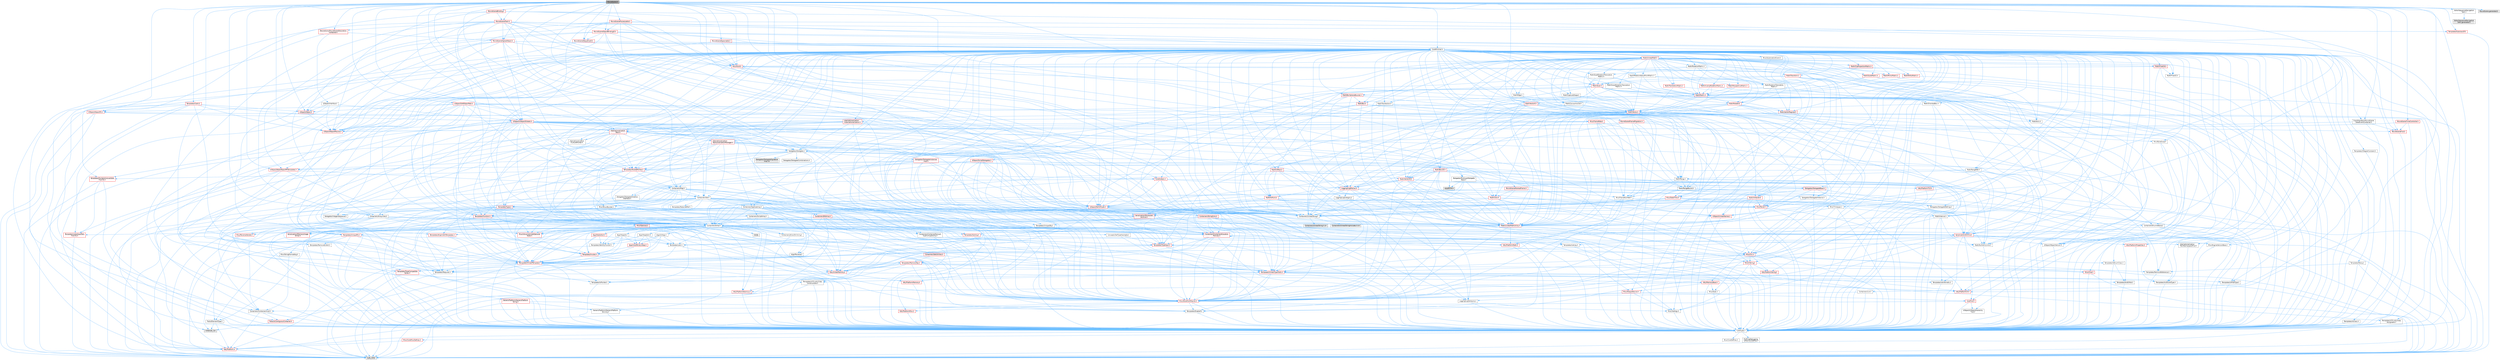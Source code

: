 digraph "MovieScene.h"
{
 // INTERACTIVE_SVG=YES
 // LATEX_PDF_SIZE
  bgcolor="transparent";
  edge [fontname=Helvetica,fontsize=10,labelfontname=Helvetica,labelfontsize=10];
  node [fontname=Helvetica,fontsize=10,shape=box,height=0.2,width=0.4];
  Node1 [id="Node000001",label="MovieScene.h",height=0.2,width=0.4,color="gray40", fillcolor="grey60", style="filled", fontcolor="black",tooltip=" "];
  Node1 -> Node2 [id="edge1_Node000001_Node000002",color="steelblue1",style="solid",tooltip=" "];
  Node2 [id="Node000002",label="Containers/Array.h",height=0.2,width=0.4,color="grey40", fillcolor="white", style="filled",URL="$df/dd0/Array_8h.html",tooltip=" "];
  Node2 -> Node3 [id="edge2_Node000002_Node000003",color="steelblue1",style="solid",tooltip=" "];
  Node3 [id="Node000003",label="CoreTypes.h",height=0.2,width=0.4,color="grey40", fillcolor="white", style="filled",URL="$dc/dec/CoreTypes_8h.html",tooltip=" "];
  Node3 -> Node4 [id="edge3_Node000003_Node000004",color="steelblue1",style="solid",tooltip=" "];
  Node4 [id="Node000004",label="HAL/Platform.h",height=0.2,width=0.4,color="red", fillcolor="#FFF0F0", style="filled",URL="$d9/dd0/Platform_8h.html",tooltip=" "];
  Node4 -> Node7 [id="edge4_Node000004_Node000007",color="steelblue1",style="solid",tooltip=" "];
  Node7 [id="Node000007",label="type_traits",height=0.2,width=0.4,color="grey60", fillcolor="#E0E0E0", style="filled",tooltip=" "];
  Node3 -> Node14 [id="edge5_Node000003_Node000014",color="steelblue1",style="solid",tooltip=" "];
  Node14 [id="Node000014",label="ProfilingDebugging\l/UMemoryDefines.h",height=0.2,width=0.4,color="grey40", fillcolor="white", style="filled",URL="$d2/da2/UMemoryDefines_8h.html",tooltip=" "];
  Node3 -> Node15 [id="edge6_Node000003_Node000015",color="steelblue1",style="solid",tooltip=" "];
  Node15 [id="Node000015",label="Misc/CoreMiscDefines.h",height=0.2,width=0.4,color="red", fillcolor="#FFF0F0", style="filled",URL="$da/d38/CoreMiscDefines_8h.html",tooltip=" "];
  Node15 -> Node4 [id="edge7_Node000015_Node000004",color="steelblue1",style="solid",tooltip=" "];
  Node3 -> Node16 [id="edge8_Node000003_Node000016",color="steelblue1",style="solid",tooltip=" "];
  Node16 [id="Node000016",label="Misc/CoreDefines.h",height=0.2,width=0.4,color="grey40", fillcolor="white", style="filled",URL="$d3/dd2/CoreDefines_8h.html",tooltip=" "];
  Node2 -> Node17 [id="edge9_Node000002_Node000017",color="steelblue1",style="solid",tooltip=" "];
  Node17 [id="Node000017",label="Misc/AssertionMacros.h",height=0.2,width=0.4,color="red", fillcolor="#FFF0F0", style="filled",URL="$d0/dfa/AssertionMacros_8h.html",tooltip=" "];
  Node17 -> Node3 [id="edge10_Node000017_Node000003",color="steelblue1",style="solid",tooltip=" "];
  Node17 -> Node4 [id="edge11_Node000017_Node000004",color="steelblue1",style="solid",tooltip=" "];
  Node17 -> Node18 [id="edge12_Node000017_Node000018",color="steelblue1",style="solid",tooltip=" "];
  Node18 [id="Node000018",label="HAL/PlatformMisc.h",height=0.2,width=0.4,color="red", fillcolor="#FFF0F0", style="filled",URL="$d0/df5/PlatformMisc_8h.html",tooltip=" "];
  Node18 -> Node3 [id="edge13_Node000018_Node000003",color="steelblue1",style="solid",tooltip=" "];
  Node17 -> Node54 [id="edge14_Node000017_Node000054",color="steelblue1",style="solid",tooltip=" "];
  Node54 [id="Node000054",label="Templates/EnableIf.h",height=0.2,width=0.4,color="grey40", fillcolor="white", style="filled",URL="$d7/d60/EnableIf_8h.html",tooltip=" "];
  Node54 -> Node3 [id="edge15_Node000054_Node000003",color="steelblue1",style="solid",tooltip=" "];
  Node17 -> Node60 [id="edge16_Node000017_Node000060",color="steelblue1",style="solid",tooltip=" "];
  Node60 [id="Node000060",label="Misc/VarArgs.h",height=0.2,width=0.4,color="grey40", fillcolor="white", style="filled",URL="$d5/d6f/VarArgs_8h.html",tooltip=" "];
  Node60 -> Node3 [id="edge17_Node000060_Node000003",color="steelblue1",style="solid",tooltip=" "];
  Node2 -> Node68 [id="edge18_Node000002_Node000068",color="steelblue1",style="solid",tooltip=" "];
  Node68 [id="Node000068",label="Misc/IntrusiveUnsetOptional\lState.h",height=0.2,width=0.4,color="red", fillcolor="#FFF0F0", style="filled",URL="$d2/d0a/IntrusiveUnsetOptionalState_8h.html",tooltip=" "];
  Node2 -> Node70 [id="edge19_Node000002_Node000070",color="steelblue1",style="solid",tooltip=" "];
  Node70 [id="Node000070",label="Misc/ReverseIterate.h",height=0.2,width=0.4,color="red", fillcolor="#FFF0F0", style="filled",URL="$db/de3/ReverseIterate_8h.html",tooltip=" "];
  Node70 -> Node4 [id="edge20_Node000070_Node000004",color="steelblue1",style="solid",tooltip=" "];
  Node2 -> Node72 [id="edge21_Node000002_Node000072",color="steelblue1",style="solid",tooltip=" "];
  Node72 [id="Node000072",label="HAL/UnrealMemory.h",height=0.2,width=0.4,color="red", fillcolor="#FFF0F0", style="filled",URL="$d9/d96/UnrealMemory_8h.html",tooltip=" "];
  Node72 -> Node3 [id="edge22_Node000072_Node000003",color="steelblue1",style="solid",tooltip=" "];
  Node72 -> Node76 [id="edge23_Node000072_Node000076",color="steelblue1",style="solid",tooltip=" "];
  Node76 [id="Node000076",label="HAL/MemoryBase.h",height=0.2,width=0.4,color="red", fillcolor="#FFF0F0", style="filled",URL="$d6/d9f/MemoryBase_8h.html",tooltip=" "];
  Node76 -> Node3 [id="edge24_Node000076_Node000003",color="steelblue1",style="solid",tooltip=" "];
  Node76 -> Node47 [id="edge25_Node000076_Node000047",color="steelblue1",style="solid",tooltip=" "];
  Node47 [id="Node000047",label="HAL/PlatformAtomics.h",height=0.2,width=0.4,color="red", fillcolor="#FFF0F0", style="filled",URL="$d3/d36/PlatformAtomics_8h.html",tooltip=" "];
  Node47 -> Node3 [id="edge26_Node000047_Node000003",color="steelblue1",style="solid",tooltip=" "];
  Node76 -> Node30 [id="edge27_Node000076_Node000030",color="steelblue1",style="solid",tooltip=" "];
  Node30 [id="Node000030",label="HAL/PlatformCrt.h",height=0.2,width=0.4,color="red", fillcolor="#FFF0F0", style="filled",URL="$d8/d75/PlatformCrt_8h.html",tooltip=" "];
  Node76 -> Node77 [id="edge28_Node000076_Node000077",color="steelblue1",style="solid",tooltip=" "];
  Node77 [id="Node000077",label="Misc/Exec.h",height=0.2,width=0.4,color="grey40", fillcolor="white", style="filled",URL="$de/ddb/Exec_8h.html",tooltip=" "];
  Node77 -> Node3 [id="edge29_Node000077_Node000003",color="steelblue1",style="solid",tooltip=" "];
  Node77 -> Node17 [id="edge30_Node000077_Node000017",color="steelblue1",style="solid",tooltip=" "];
  Node76 -> Node78 [id="edge31_Node000076_Node000078",color="steelblue1",style="solid",tooltip=" "];
  Node78 [id="Node000078",label="Misc/OutputDevice.h",height=0.2,width=0.4,color="red", fillcolor="#FFF0F0", style="filled",URL="$d7/d32/OutputDevice_8h.html",tooltip=" "];
  Node78 -> Node25 [id="edge32_Node000078_Node000025",color="steelblue1",style="solid",tooltip=" "];
  Node25 [id="Node000025",label="CoreFwd.h",height=0.2,width=0.4,color="red", fillcolor="#FFF0F0", style="filled",URL="$d1/d1e/CoreFwd_8h.html",tooltip=" "];
  Node25 -> Node3 [id="edge33_Node000025_Node000003",color="steelblue1",style="solid",tooltip=" "];
  Node25 -> Node26 [id="edge34_Node000025_Node000026",color="steelblue1",style="solid",tooltip=" "];
  Node26 [id="Node000026",label="Containers/ContainersFwd.h",height=0.2,width=0.4,color="grey40", fillcolor="white", style="filled",URL="$d4/d0a/ContainersFwd_8h.html",tooltip=" "];
  Node26 -> Node4 [id="edge35_Node000026_Node000004",color="steelblue1",style="solid",tooltip=" "];
  Node26 -> Node3 [id="edge36_Node000026_Node000003",color="steelblue1",style="solid",tooltip=" "];
  Node26 -> Node23 [id="edge37_Node000026_Node000023",color="steelblue1",style="solid",tooltip=" "];
  Node23 [id="Node000023",label="Traits/IsContiguousContainer.h",height=0.2,width=0.4,color="red", fillcolor="#FFF0F0", style="filled",URL="$d5/d3c/IsContiguousContainer_8h.html",tooltip=" "];
  Node23 -> Node3 [id="edge38_Node000023_Node000003",color="steelblue1",style="solid",tooltip=" "];
  Node23 -> Node22 [id="edge39_Node000023_Node000022",color="steelblue1",style="solid",tooltip=" "];
  Node22 [id="Node000022",label="initializer_list",height=0.2,width=0.4,color="grey60", fillcolor="#E0E0E0", style="filled",tooltip=" "];
  Node25 -> Node28 [id="edge40_Node000025_Node000028",color="steelblue1",style="solid",tooltip=" "];
  Node28 [id="Node000028",label="UObject/UObjectHierarchy\lFwd.h",height=0.2,width=0.4,color="grey40", fillcolor="white", style="filled",URL="$d3/d13/UObjectHierarchyFwd_8h.html",tooltip=" "];
  Node78 -> Node3 [id="edge41_Node000078_Node000003",color="steelblue1",style="solid",tooltip=" "];
  Node78 -> Node79 [id="edge42_Node000078_Node000079",color="steelblue1",style="solid",tooltip=" "];
  Node79 [id="Node000079",label="Logging/LogVerbosity.h",height=0.2,width=0.4,color="grey40", fillcolor="white", style="filled",URL="$d2/d8f/LogVerbosity_8h.html",tooltip=" "];
  Node79 -> Node3 [id="edge43_Node000079_Node000003",color="steelblue1",style="solid",tooltip=" "];
  Node78 -> Node60 [id="edge44_Node000078_Node000060",color="steelblue1",style="solid",tooltip=" "];
  Node72 -> Node89 [id="edge45_Node000072_Node000089",color="steelblue1",style="solid",tooltip=" "];
  Node89 [id="Node000089",label="HAL/PlatformMemory.h",height=0.2,width=0.4,color="red", fillcolor="#FFF0F0", style="filled",URL="$de/d68/PlatformMemory_8h.html",tooltip=" "];
  Node89 -> Node3 [id="edge46_Node000089_Node000003",color="steelblue1",style="solid",tooltip=" "];
  Node72 -> Node92 [id="edge47_Node000072_Node000092",color="steelblue1",style="solid",tooltip=" "];
  Node92 [id="Node000092",label="Templates/IsPointer.h",height=0.2,width=0.4,color="grey40", fillcolor="white", style="filled",URL="$d7/d05/IsPointer_8h.html",tooltip=" "];
  Node92 -> Node3 [id="edge48_Node000092_Node000003",color="steelblue1",style="solid",tooltip=" "];
  Node2 -> Node93 [id="edge49_Node000002_Node000093",color="steelblue1",style="solid",tooltip=" "];
  Node93 [id="Node000093",label="Templates/UnrealTypeTraits.h",height=0.2,width=0.4,color="red", fillcolor="#FFF0F0", style="filled",URL="$d2/d2d/UnrealTypeTraits_8h.html",tooltip=" "];
  Node93 -> Node3 [id="edge50_Node000093_Node000003",color="steelblue1",style="solid",tooltip=" "];
  Node93 -> Node92 [id="edge51_Node000093_Node000092",color="steelblue1",style="solid",tooltip=" "];
  Node93 -> Node17 [id="edge52_Node000093_Node000017",color="steelblue1",style="solid",tooltip=" "];
  Node93 -> Node85 [id="edge53_Node000093_Node000085",color="steelblue1",style="solid",tooltip=" "];
  Node85 [id="Node000085",label="Templates/AndOrNot.h",height=0.2,width=0.4,color="grey40", fillcolor="white", style="filled",URL="$db/d0a/AndOrNot_8h.html",tooltip=" "];
  Node85 -> Node3 [id="edge54_Node000085_Node000003",color="steelblue1",style="solid",tooltip=" "];
  Node93 -> Node54 [id="edge55_Node000093_Node000054",color="steelblue1",style="solid",tooltip=" "];
  Node93 -> Node94 [id="edge56_Node000093_Node000094",color="steelblue1",style="solid",tooltip=" "];
  Node94 [id="Node000094",label="Templates/IsArithmetic.h",height=0.2,width=0.4,color="grey40", fillcolor="white", style="filled",URL="$d2/d5d/IsArithmetic_8h.html",tooltip=" "];
  Node94 -> Node3 [id="edge57_Node000094_Node000003",color="steelblue1",style="solid",tooltip=" "];
  Node93 -> Node96 [id="edge58_Node000093_Node000096",color="steelblue1",style="solid",tooltip=" "];
  Node96 [id="Node000096",label="Templates/IsPODType.h",height=0.2,width=0.4,color="grey40", fillcolor="white", style="filled",URL="$d7/db1/IsPODType_8h.html",tooltip=" "];
  Node96 -> Node3 [id="edge59_Node000096_Node000003",color="steelblue1",style="solid",tooltip=" "];
  Node93 -> Node97 [id="edge60_Node000093_Node000097",color="steelblue1",style="solid",tooltip=" "];
  Node97 [id="Node000097",label="Templates/IsUECoreType.h",height=0.2,width=0.4,color="grey40", fillcolor="white", style="filled",URL="$d1/db8/IsUECoreType_8h.html",tooltip=" "];
  Node97 -> Node3 [id="edge61_Node000097_Node000003",color="steelblue1",style="solid",tooltip=" "];
  Node97 -> Node7 [id="edge62_Node000097_Node000007",color="steelblue1",style="solid",tooltip=" "];
  Node93 -> Node86 [id="edge63_Node000093_Node000086",color="steelblue1",style="solid",tooltip=" "];
  Node86 [id="Node000086",label="Templates/IsTriviallyCopy\lConstructible.h",height=0.2,width=0.4,color="grey40", fillcolor="white", style="filled",URL="$d3/d78/IsTriviallyCopyConstructible_8h.html",tooltip=" "];
  Node86 -> Node3 [id="edge64_Node000086_Node000003",color="steelblue1",style="solid",tooltip=" "];
  Node86 -> Node7 [id="edge65_Node000086_Node000007",color="steelblue1",style="solid",tooltip=" "];
  Node2 -> Node98 [id="edge66_Node000002_Node000098",color="steelblue1",style="solid",tooltip=" "];
  Node98 [id="Node000098",label="Templates/UnrealTemplate.h",height=0.2,width=0.4,color="red", fillcolor="#FFF0F0", style="filled",URL="$d4/d24/UnrealTemplate_8h.html",tooltip=" "];
  Node98 -> Node3 [id="edge67_Node000098_Node000003",color="steelblue1",style="solid",tooltip=" "];
  Node98 -> Node92 [id="edge68_Node000098_Node000092",color="steelblue1",style="solid",tooltip=" "];
  Node98 -> Node72 [id="edge69_Node000098_Node000072",color="steelblue1",style="solid",tooltip=" "];
  Node98 -> Node93 [id="edge70_Node000098_Node000093",color="steelblue1",style="solid",tooltip=" "];
  Node98 -> Node101 [id="edge71_Node000098_Node000101",color="steelblue1",style="solid",tooltip=" "];
  Node101 [id="Node000101",label="Templates/RemoveReference.h",height=0.2,width=0.4,color="grey40", fillcolor="white", style="filled",URL="$da/dbe/RemoveReference_8h.html",tooltip=" "];
  Node101 -> Node3 [id="edge72_Node000101_Node000003",color="steelblue1",style="solid",tooltip=" "];
  Node98 -> Node62 [id="edge73_Node000098_Node000062",color="steelblue1",style="solid",tooltip=" "];
  Node62 [id="Node000062",label="Templates/Requires.h",height=0.2,width=0.4,color="grey40", fillcolor="white", style="filled",URL="$dc/d96/Requires_8h.html",tooltip=" "];
  Node62 -> Node54 [id="edge74_Node000062_Node000054",color="steelblue1",style="solid",tooltip=" "];
  Node62 -> Node7 [id="edge75_Node000062_Node000007",color="steelblue1",style="solid",tooltip=" "];
  Node98 -> Node102 [id="edge76_Node000098_Node000102",color="steelblue1",style="solid",tooltip=" "];
  Node102 [id="Node000102",label="Templates/TypeCompatible\lBytes.h",height=0.2,width=0.4,color="red", fillcolor="#FFF0F0", style="filled",URL="$df/d0a/TypeCompatibleBytes_8h.html",tooltip=" "];
  Node102 -> Node3 [id="edge77_Node000102_Node000003",color="steelblue1",style="solid",tooltip=" "];
  Node102 -> Node7 [id="edge78_Node000102_Node000007",color="steelblue1",style="solid",tooltip=" "];
  Node98 -> Node23 [id="edge79_Node000098_Node000023",color="steelblue1",style="solid",tooltip=" "];
  Node98 -> Node7 [id="edge80_Node000098_Node000007",color="steelblue1",style="solid",tooltip=" "];
  Node2 -> Node104 [id="edge81_Node000002_Node000104",color="steelblue1",style="solid",tooltip=" "];
  Node104 [id="Node000104",label="Containers/AllowShrinking.h",height=0.2,width=0.4,color="grey40", fillcolor="white", style="filled",URL="$d7/d1a/AllowShrinking_8h.html",tooltip=" "];
  Node104 -> Node3 [id="edge82_Node000104_Node000003",color="steelblue1",style="solid",tooltip=" "];
  Node2 -> Node105 [id="edge83_Node000002_Node000105",color="steelblue1",style="solid",tooltip=" "];
  Node105 [id="Node000105",label="Containers/ContainerAllocation\lPolicies.h",height=0.2,width=0.4,color="red", fillcolor="#FFF0F0", style="filled",URL="$d7/dff/ContainerAllocationPolicies_8h.html",tooltip=" "];
  Node105 -> Node3 [id="edge84_Node000105_Node000003",color="steelblue1",style="solid",tooltip=" "];
  Node105 -> Node105 [id="edge85_Node000105_Node000105",color="steelblue1",style="solid",tooltip=" "];
  Node105 -> Node107 [id="edge86_Node000105_Node000107",color="steelblue1",style="solid",tooltip=" "];
  Node107 [id="Node000107",label="HAL/PlatformMath.h",height=0.2,width=0.4,color="red", fillcolor="#FFF0F0", style="filled",URL="$dc/d53/PlatformMath_8h.html",tooltip=" "];
  Node107 -> Node3 [id="edge87_Node000107_Node000003",color="steelblue1",style="solid",tooltip=" "];
  Node105 -> Node72 [id="edge88_Node000105_Node000072",color="steelblue1",style="solid",tooltip=" "];
  Node105 -> Node40 [id="edge89_Node000105_Node000040",color="steelblue1",style="solid",tooltip=" "];
  Node40 [id="Node000040",label="Math/NumericLimits.h",height=0.2,width=0.4,color="grey40", fillcolor="white", style="filled",URL="$df/d1b/NumericLimits_8h.html",tooltip=" "];
  Node40 -> Node3 [id="edge90_Node000040_Node000003",color="steelblue1",style="solid",tooltip=" "];
  Node105 -> Node17 [id="edge91_Node000105_Node000017",color="steelblue1",style="solid",tooltip=" "];
  Node105 -> Node116 [id="edge92_Node000105_Node000116",color="steelblue1",style="solid",tooltip=" "];
  Node116 [id="Node000116",label="Templates/MemoryOps.h",height=0.2,width=0.4,color="red", fillcolor="#FFF0F0", style="filled",URL="$db/dea/MemoryOps_8h.html",tooltip=" "];
  Node116 -> Node3 [id="edge93_Node000116_Node000003",color="steelblue1",style="solid",tooltip=" "];
  Node116 -> Node72 [id="edge94_Node000116_Node000072",color="steelblue1",style="solid",tooltip=" "];
  Node116 -> Node87 [id="edge95_Node000116_Node000087",color="steelblue1",style="solid",tooltip=" "];
  Node87 [id="Node000087",label="Templates/IsTriviallyCopy\lAssignable.h",height=0.2,width=0.4,color="grey40", fillcolor="white", style="filled",URL="$d2/df2/IsTriviallyCopyAssignable_8h.html",tooltip=" "];
  Node87 -> Node3 [id="edge96_Node000087_Node000003",color="steelblue1",style="solid",tooltip=" "];
  Node87 -> Node7 [id="edge97_Node000087_Node000007",color="steelblue1",style="solid",tooltip=" "];
  Node116 -> Node86 [id="edge98_Node000116_Node000086",color="steelblue1",style="solid",tooltip=" "];
  Node116 -> Node62 [id="edge99_Node000116_Node000062",color="steelblue1",style="solid",tooltip=" "];
  Node116 -> Node93 [id="edge100_Node000116_Node000093",color="steelblue1",style="solid",tooltip=" "];
  Node116 -> Node7 [id="edge101_Node000116_Node000007",color="steelblue1",style="solid",tooltip=" "];
  Node105 -> Node102 [id="edge102_Node000105_Node000102",color="steelblue1",style="solid",tooltip=" "];
  Node105 -> Node7 [id="edge103_Node000105_Node000007",color="steelblue1",style="solid",tooltip=" "];
  Node2 -> Node117 [id="edge104_Node000002_Node000117",color="steelblue1",style="solid",tooltip=" "];
  Node117 [id="Node000117",label="Containers/ContainerElement\lTypeCompatibility.h",height=0.2,width=0.4,color="grey40", fillcolor="white", style="filled",URL="$df/ddf/ContainerElementTypeCompatibility_8h.html",tooltip=" "];
  Node117 -> Node3 [id="edge105_Node000117_Node000003",color="steelblue1",style="solid",tooltip=" "];
  Node117 -> Node93 [id="edge106_Node000117_Node000093",color="steelblue1",style="solid",tooltip=" "];
  Node2 -> Node118 [id="edge107_Node000002_Node000118",color="steelblue1",style="solid",tooltip=" "];
  Node118 [id="Node000118",label="Serialization/Archive.h",height=0.2,width=0.4,color="red", fillcolor="#FFF0F0", style="filled",URL="$d7/d3b/Archive_8h.html",tooltip=" "];
  Node118 -> Node25 [id="edge108_Node000118_Node000025",color="steelblue1",style="solid",tooltip=" "];
  Node118 -> Node3 [id="edge109_Node000118_Node000003",color="steelblue1",style="solid",tooltip=" "];
  Node118 -> Node119 [id="edge110_Node000118_Node000119",color="steelblue1",style="solid",tooltip=" "];
  Node119 [id="Node000119",label="HAL/PlatformProperties.h",height=0.2,width=0.4,color="red", fillcolor="#FFF0F0", style="filled",URL="$d9/db0/PlatformProperties_8h.html",tooltip=" "];
  Node119 -> Node3 [id="edge111_Node000119_Node000003",color="steelblue1",style="solid",tooltip=" "];
  Node118 -> Node122 [id="edge112_Node000118_Node000122",color="steelblue1",style="solid",tooltip=" "];
  Node122 [id="Node000122",label="Internationalization\l/TextNamespaceFwd.h",height=0.2,width=0.4,color="grey40", fillcolor="white", style="filled",URL="$d8/d97/TextNamespaceFwd_8h.html",tooltip=" "];
  Node122 -> Node3 [id="edge113_Node000122_Node000003",color="steelblue1",style="solid",tooltip=" "];
  Node118 -> Node17 [id="edge114_Node000118_Node000017",color="steelblue1",style="solid",tooltip=" "];
  Node118 -> Node123 [id="edge115_Node000118_Node000123",color="steelblue1",style="solid",tooltip=" "];
  Node123 [id="Node000123",label="Misc/EngineVersionBase.h",height=0.2,width=0.4,color="grey40", fillcolor="white", style="filled",URL="$d5/d2b/EngineVersionBase_8h.html",tooltip=" "];
  Node123 -> Node3 [id="edge116_Node000123_Node000003",color="steelblue1",style="solid",tooltip=" "];
  Node118 -> Node60 [id="edge117_Node000118_Node000060",color="steelblue1",style="solid",tooltip=" "];
  Node118 -> Node54 [id="edge118_Node000118_Node000054",color="steelblue1",style="solid",tooltip=" "];
  Node118 -> Node126 [id="edge119_Node000118_Node000126",color="steelblue1",style="solid",tooltip=" "];
  Node126 [id="Node000126",label="Templates/IsEnumClass.h",height=0.2,width=0.4,color="grey40", fillcolor="white", style="filled",URL="$d7/d15/IsEnumClass_8h.html",tooltip=" "];
  Node126 -> Node3 [id="edge120_Node000126_Node000003",color="steelblue1",style="solid",tooltip=" "];
  Node126 -> Node85 [id="edge121_Node000126_Node000085",color="steelblue1",style="solid",tooltip=" "];
  Node118 -> Node98 [id="edge122_Node000118_Node000098",color="steelblue1",style="solid",tooltip=" "];
  Node118 -> Node127 [id="edge123_Node000118_Node000127",color="steelblue1",style="solid",tooltip=" "];
  Node127 [id="Node000127",label="UObject/ObjectVersion.h",height=0.2,width=0.4,color="grey40", fillcolor="white", style="filled",URL="$da/d63/ObjectVersion_8h.html",tooltip=" "];
  Node127 -> Node3 [id="edge124_Node000127_Node000003",color="steelblue1",style="solid",tooltip=" "];
  Node2 -> Node128 [id="edge125_Node000002_Node000128",color="steelblue1",style="solid",tooltip=" "];
  Node128 [id="Node000128",label="Serialization/MemoryImage\lWriter.h",height=0.2,width=0.4,color="red", fillcolor="#FFF0F0", style="filled",URL="$d0/d08/MemoryImageWriter_8h.html",tooltip=" "];
  Node128 -> Node3 [id="edge126_Node000128_Node000003",color="steelblue1",style="solid",tooltip=" "];
  Node2 -> Node142 [id="edge127_Node000002_Node000142",color="steelblue1",style="solid",tooltip=" "];
  Node142 [id="Node000142",label="Algo/Heapify.h",height=0.2,width=0.4,color="grey40", fillcolor="white", style="filled",URL="$d0/d2a/Heapify_8h.html",tooltip=" "];
  Node142 -> Node143 [id="edge128_Node000142_Node000143",color="steelblue1",style="solid",tooltip=" "];
  Node143 [id="Node000143",label="Algo/Impl/BinaryHeap.h",height=0.2,width=0.4,color="red", fillcolor="#FFF0F0", style="filled",URL="$d7/da3/Algo_2Impl_2BinaryHeap_8h.html",tooltip=" "];
  Node143 -> Node144 [id="edge129_Node000143_Node000144",color="steelblue1",style="solid",tooltip=" "];
  Node144 [id="Node000144",label="Templates/Invoke.h",height=0.2,width=0.4,color="red", fillcolor="#FFF0F0", style="filled",URL="$d7/deb/Invoke_8h.html",tooltip=" "];
  Node144 -> Node3 [id="edge130_Node000144_Node000003",color="steelblue1",style="solid",tooltip=" "];
  Node144 -> Node98 [id="edge131_Node000144_Node000098",color="steelblue1",style="solid",tooltip=" "];
  Node144 -> Node7 [id="edge132_Node000144_Node000007",color="steelblue1",style="solid",tooltip=" "];
  Node143 -> Node7 [id="edge133_Node000143_Node000007",color="steelblue1",style="solid",tooltip=" "];
  Node142 -> Node148 [id="edge134_Node000142_Node000148",color="steelblue1",style="solid",tooltip=" "];
  Node148 [id="Node000148",label="Templates/IdentityFunctor.h",height=0.2,width=0.4,color="grey40", fillcolor="white", style="filled",URL="$d7/d2e/IdentityFunctor_8h.html",tooltip=" "];
  Node148 -> Node4 [id="edge135_Node000148_Node000004",color="steelblue1",style="solid",tooltip=" "];
  Node142 -> Node144 [id="edge136_Node000142_Node000144",color="steelblue1",style="solid",tooltip=" "];
  Node142 -> Node149 [id="edge137_Node000142_Node000149",color="steelblue1",style="solid",tooltip=" "];
  Node149 [id="Node000149",label="Templates/Less.h",height=0.2,width=0.4,color="grey40", fillcolor="white", style="filled",URL="$de/dc8/Less_8h.html",tooltip=" "];
  Node149 -> Node3 [id="edge138_Node000149_Node000003",color="steelblue1",style="solid",tooltip=" "];
  Node149 -> Node98 [id="edge139_Node000149_Node000098",color="steelblue1",style="solid",tooltip=" "];
  Node142 -> Node98 [id="edge140_Node000142_Node000098",color="steelblue1",style="solid",tooltip=" "];
  Node2 -> Node150 [id="edge141_Node000002_Node000150",color="steelblue1",style="solid",tooltip=" "];
  Node150 [id="Node000150",label="Algo/HeapSort.h",height=0.2,width=0.4,color="grey40", fillcolor="white", style="filled",URL="$d3/d92/HeapSort_8h.html",tooltip=" "];
  Node150 -> Node143 [id="edge142_Node000150_Node000143",color="steelblue1",style="solid",tooltip=" "];
  Node150 -> Node148 [id="edge143_Node000150_Node000148",color="steelblue1",style="solid",tooltip=" "];
  Node150 -> Node149 [id="edge144_Node000150_Node000149",color="steelblue1",style="solid",tooltip=" "];
  Node150 -> Node98 [id="edge145_Node000150_Node000098",color="steelblue1",style="solid",tooltip=" "];
  Node2 -> Node151 [id="edge146_Node000002_Node000151",color="steelblue1",style="solid",tooltip=" "];
  Node151 [id="Node000151",label="Algo/IsHeap.h",height=0.2,width=0.4,color="grey40", fillcolor="white", style="filled",URL="$de/d32/IsHeap_8h.html",tooltip=" "];
  Node151 -> Node143 [id="edge147_Node000151_Node000143",color="steelblue1",style="solid",tooltip=" "];
  Node151 -> Node148 [id="edge148_Node000151_Node000148",color="steelblue1",style="solid",tooltip=" "];
  Node151 -> Node144 [id="edge149_Node000151_Node000144",color="steelblue1",style="solid",tooltip=" "];
  Node151 -> Node149 [id="edge150_Node000151_Node000149",color="steelblue1",style="solid",tooltip=" "];
  Node151 -> Node98 [id="edge151_Node000151_Node000098",color="steelblue1",style="solid",tooltip=" "];
  Node2 -> Node143 [id="edge152_Node000002_Node000143",color="steelblue1",style="solid",tooltip=" "];
  Node2 -> Node152 [id="edge153_Node000002_Node000152",color="steelblue1",style="solid",tooltip=" "];
  Node152 [id="Node000152",label="Algo/StableSort.h",height=0.2,width=0.4,color="red", fillcolor="#FFF0F0", style="filled",URL="$d7/d3c/StableSort_8h.html",tooltip=" "];
  Node152 -> Node148 [id="edge154_Node000152_Node000148",color="steelblue1",style="solid",tooltip=" "];
  Node152 -> Node144 [id="edge155_Node000152_Node000144",color="steelblue1",style="solid",tooltip=" "];
  Node152 -> Node149 [id="edge156_Node000152_Node000149",color="steelblue1",style="solid",tooltip=" "];
  Node152 -> Node98 [id="edge157_Node000152_Node000098",color="steelblue1",style="solid",tooltip=" "];
  Node2 -> Node155 [id="edge158_Node000002_Node000155",color="steelblue1",style="solid",tooltip=" "];
  Node155 [id="Node000155",label="Concepts/GetTypeHashable.h",height=0.2,width=0.4,color="grey40", fillcolor="white", style="filled",URL="$d3/da2/GetTypeHashable_8h.html",tooltip=" "];
  Node155 -> Node3 [id="edge159_Node000155_Node000003",color="steelblue1",style="solid",tooltip=" "];
  Node155 -> Node133 [id="edge160_Node000155_Node000133",color="steelblue1",style="solid",tooltip=" "];
  Node133 [id="Node000133",label="Templates/TypeHash.h",height=0.2,width=0.4,color="red", fillcolor="#FFF0F0", style="filled",URL="$d1/d62/TypeHash_8h.html",tooltip=" "];
  Node133 -> Node3 [id="edge161_Node000133_Node000003",color="steelblue1",style="solid",tooltip=" "];
  Node133 -> Node62 [id="edge162_Node000133_Node000062",color="steelblue1",style="solid",tooltip=" "];
  Node133 -> Node134 [id="edge163_Node000133_Node000134",color="steelblue1",style="solid",tooltip=" "];
  Node134 [id="Node000134",label="Misc/Crc.h",height=0.2,width=0.4,color="red", fillcolor="#FFF0F0", style="filled",URL="$d4/dd2/Crc_8h.html",tooltip=" "];
  Node134 -> Node3 [id="edge164_Node000134_Node000003",color="steelblue1",style="solid",tooltip=" "];
  Node134 -> Node74 [id="edge165_Node000134_Node000074",color="steelblue1",style="solid",tooltip=" "];
  Node74 [id="Node000074",label="HAL/PlatformString.h",height=0.2,width=0.4,color="red", fillcolor="#FFF0F0", style="filled",URL="$db/db5/PlatformString_8h.html",tooltip=" "];
  Node74 -> Node3 [id="edge166_Node000074_Node000003",color="steelblue1",style="solid",tooltip=" "];
  Node134 -> Node17 [id="edge167_Node000134_Node000017",color="steelblue1",style="solid",tooltip=" "];
  Node134 -> Node135 [id="edge168_Node000134_Node000135",color="steelblue1",style="solid",tooltip=" "];
  Node135 [id="Node000135",label="Misc/CString.h",height=0.2,width=0.4,color="red", fillcolor="#FFF0F0", style="filled",URL="$d2/d49/CString_8h.html",tooltip=" "];
  Node135 -> Node3 [id="edge169_Node000135_Node000003",color="steelblue1",style="solid",tooltip=" "];
  Node135 -> Node30 [id="edge170_Node000135_Node000030",color="steelblue1",style="solid",tooltip=" "];
  Node135 -> Node74 [id="edge171_Node000135_Node000074",color="steelblue1",style="solid",tooltip=" "];
  Node135 -> Node17 [id="edge172_Node000135_Node000017",color="steelblue1",style="solid",tooltip=" "];
  Node135 -> Node136 [id="edge173_Node000135_Node000136",color="steelblue1",style="solid",tooltip=" "];
  Node136 [id="Node000136",label="Misc/Char.h",height=0.2,width=0.4,color="red", fillcolor="#FFF0F0", style="filled",URL="$d0/d58/Char_8h.html",tooltip=" "];
  Node136 -> Node3 [id="edge174_Node000136_Node000003",color="steelblue1",style="solid",tooltip=" "];
  Node136 -> Node7 [id="edge175_Node000136_Node000007",color="steelblue1",style="solid",tooltip=" "];
  Node135 -> Node60 [id="edge176_Node000135_Node000060",color="steelblue1",style="solid",tooltip=" "];
  Node134 -> Node136 [id="edge177_Node000134_Node000136",color="steelblue1",style="solid",tooltip=" "];
  Node134 -> Node93 [id="edge178_Node000134_Node000093",color="steelblue1",style="solid",tooltip=" "];
  Node133 -> Node7 [id="edge179_Node000133_Node000007",color="steelblue1",style="solid",tooltip=" "];
  Node2 -> Node148 [id="edge180_Node000002_Node000148",color="steelblue1",style="solid",tooltip=" "];
  Node2 -> Node144 [id="edge181_Node000002_Node000144",color="steelblue1",style="solid",tooltip=" "];
  Node2 -> Node149 [id="edge182_Node000002_Node000149",color="steelblue1",style="solid",tooltip=" "];
  Node2 -> Node156 [id="edge183_Node000002_Node000156",color="steelblue1",style="solid",tooltip=" "];
  Node156 [id="Node000156",label="Templates/LosesQualifiers\lFromTo.h",height=0.2,width=0.4,color="red", fillcolor="#FFF0F0", style="filled",URL="$d2/db3/LosesQualifiersFromTo_8h.html",tooltip=" "];
  Node156 -> Node7 [id="edge184_Node000156_Node000007",color="steelblue1",style="solid",tooltip=" "];
  Node2 -> Node62 [id="edge185_Node000002_Node000062",color="steelblue1",style="solid",tooltip=" "];
  Node2 -> Node157 [id="edge186_Node000002_Node000157",color="steelblue1",style="solid",tooltip=" "];
  Node157 [id="Node000157",label="Templates/Sorting.h",height=0.2,width=0.4,color="red", fillcolor="#FFF0F0", style="filled",URL="$d3/d9e/Sorting_8h.html",tooltip=" "];
  Node157 -> Node3 [id="edge187_Node000157_Node000003",color="steelblue1",style="solid",tooltip=" "];
  Node157 -> Node107 [id="edge188_Node000157_Node000107",color="steelblue1",style="solid",tooltip=" "];
  Node157 -> Node149 [id="edge189_Node000157_Node000149",color="steelblue1",style="solid",tooltip=" "];
  Node2 -> Node161 [id="edge190_Node000002_Node000161",color="steelblue1",style="solid",tooltip=" "];
  Node161 [id="Node000161",label="Templates/AlignmentTemplates.h",height=0.2,width=0.4,color="red", fillcolor="#FFF0F0", style="filled",URL="$dd/d32/AlignmentTemplates_8h.html",tooltip=" "];
  Node161 -> Node3 [id="edge191_Node000161_Node000003",color="steelblue1",style="solid",tooltip=" "];
  Node161 -> Node92 [id="edge192_Node000161_Node000092",color="steelblue1",style="solid",tooltip=" "];
  Node2 -> Node21 [id="edge193_Node000002_Node000021",color="steelblue1",style="solid",tooltip=" "];
  Node21 [id="Node000021",label="Traits/ElementType.h",height=0.2,width=0.4,color="grey40", fillcolor="white", style="filled",URL="$d5/d4f/ElementType_8h.html",tooltip=" "];
  Node21 -> Node4 [id="edge194_Node000021_Node000004",color="steelblue1",style="solid",tooltip=" "];
  Node21 -> Node22 [id="edge195_Node000021_Node000022",color="steelblue1",style="solid",tooltip=" "];
  Node21 -> Node7 [id="edge196_Node000021_Node000007",color="steelblue1",style="solid",tooltip=" "];
  Node2 -> Node113 [id="edge197_Node000002_Node000113",color="steelblue1",style="solid",tooltip=" "];
  Node113 [id="Node000113",label="limits",height=0.2,width=0.4,color="grey60", fillcolor="#E0E0E0", style="filled",tooltip=" "];
  Node2 -> Node7 [id="edge198_Node000002_Node000007",color="steelblue1",style="solid",tooltip=" "];
  Node1 -> Node162 [id="edge199_Node000001_Node000162",color="steelblue1",style="solid",tooltip=" "];
  Node162 [id="Node000162",label="Containers/ArrayView.h",height=0.2,width=0.4,color="grey40", fillcolor="white", style="filled",URL="$d7/df4/ArrayView_8h.html",tooltip=" "];
  Node162 -> Node3 [id="edge200_Node000162_Node000003",color="steelblue1",style="solid",tooltip=" "];
  Node162 -> Node26 [id="edge201_Node000162_Node000026",color="steelblue1",style="solid",tooltip=" "];
  Node162 -> Node17 [id="edge202_Node000162_Node000017",color="steelblue1",style="solid",tooltip=" "];
  Node162 -> Node70 [id="edge203_Node000162_Node000070",color="steelblue1",style="solid",tooltip=" "];
  Node162 -> Node68 [id="edge204_Node000162_Node000068",color="steelblue1",style="solid",tooltip=" "];
  Node162 -> Node144 [id="edge205_Node000162_Node000144",color="steelblue1",style="solid",tooltip=" "];
  Node162 -> Node93 [id="edge206_Node000162_Node000093",color="steelblue1",style="solid",tooltip=" "];
  Node162 -> Node21 [id="edge207_Node000162_Node000021",color="steelblue1",style="solid",tooltip=" "];
  Node162 -> Node2 [id="edge208_Node000162_Node000002",color="steelblue1",style="solid",tooltip=" "];
  Node162 -> Node160 [id="edge209_Node000162_Node000160",color="steelblue1",style="solid",tooltip=" "];
  Node160 [id="Node000160",label="Math/UnrealMathUtility.h",height=0.2,width=0.4,color="red", fillcolor="#FFF0F0", style="filled",URL="$db/db8/UnrealMathUtility_8h.html",tooltip=" "];
  Node160 -> Node3 [id="edge210_Node000160_Node000003",color="steelblue1",style="solid",tooltip=" "];
  Node160 -> Node17 [id="edge211_Node000160_Node000017",color="steelblue1",style="solid",tooltip=" "];
  Node160 -> Node107 [id="edge212_Node000160_Node000107",color="steelblue1",style="solid",tooltip=" "];
  Node160 -> Node62 [id="edge213_Node000160_Node000062",color="steelblue1",style="solid",tooltip=" "];
  Node162 -> Node7 [id="edge214_Node000162_Node000007",color="steelblue1",style="solid",tooltip=" "];
  Node1 -> Node163 [id="edge215_Node000001_Node000163",color="steelblue1",style="solid",tooltip=" "];
  Node163 [id="Node000163",label="Containers/Map.h",height=0.2,width=0.4,color="grey40", fillcolor="white", style="filled",URL="$df/d79/Map_8h.html",tooltip=" "];
  Node163 -> Node3 [id="edge216_Node000163_Node000003",color="steelblue1",style="solid",tooltip=" "];
  Node163 -> Node164 [id="edge217_Node000163_Node000164",color="steelblue1",style="solid",tooltip=" "];
  Node164 [id="Node000164",label="Algo/Reverse.h",height=0.2,width=0.4,color="grey40", fillcolor="white", style="filled",URL="$d5/d93/Reverse_8h.html",tooltip=" "];
  Node164 -> Node3 [id="edge218_Node000164_Node000003",color="steelblue1",style="solid",tooltip=" "];
  Node164 -> Node98 [id="edge219_Node000164_Node000098",color="steelblue1",style="solid",tooltip=" "];
  Node163 -> Node117 [id="edge220_Node000163_Node000117",color="steelblue1",style="solid",tooltip=" "];
  Node163 -> Node165 [id="edge221_Node000163_Node000165",color="steelblue1",style="solid",tooltip=" "];
  Node165 [id="Node000165",label="Containers/Set.h",height=0.2,width=0.4,color="grey40", fillcolor="white", style="filled",URL="$d4/d45/Set_8h.html",tooltip=" "];
  Node165 -> Node105 [id="edge222_Node000165_Node000105",color="steelblue1",style="solid",tooltip=" "];
  Node165 -> Node117 [id="edge223_Node000165_Node000117",color="steelblue1",style="solid",tooltip=" "];
  Node165 -> Node166 [id="edge224_Node000165_Node000166",color="steelblue1",style="solid",tooltip=" "];
  Node166 [id="Node000166",label="Containers/SetUtilities.h",height=0.2,width=0.4,color="red", fillcolor="#FFF0F0", style="filled",URL="$dc/de5/SetUtilities_8h.html",tooltip=" "];
  Node166 -> Node3 [id="edge225_Node000166_Node000003",color="steelblue1",style="solid",tooltip=" "];
  Node166 -> Node116 [id="edge226_Node000166_Node000116",color="steelblue1",style="solid",tooltip=" "];
  Node166 -> Node93 [id="edge227_Node000166_Node000093",color="steelblue1",style="solid",tooltip=" "];
  Node165 -> Node167 [id="edge228_Node000165_Node000167",color="steelblue1",style="solid",tooltip=" "];
  Node167 [id="Node000167",label="Containers/SparseArray.h",height=0.2,width=0.4,color="grey40", fillcolor="white", style="filled",URL="$d5/dbf/SparseArray_8h.html",tooltip=" "];
  Node167 -> Node3 [id="edge229_Node000167_Node000003",color="steelblue1",style="solid",tooltip=" "];
  Node167 -> Node17 [id="edge230_Node000167_Node000017",color="steelblue1",style="solid",tooltip=" "];
  Node167 -> Node72 [id="edge231_Node000167_Node000072",color="steelblue1",style="solid",tooltip=" "];
  Node167 -> Node93 [id="edge232_Node000167_Node000093",color="steelblue1",style="solid",tooltip=" "];
  Node167 -> Node98 [id="edge233_Node000167_Node000098",color="steelblue1",style="solid",tooltip=" "];
  Node167 -> Node105 [id="edge234_Node000167_Node000105",color="steelblue1",style="solid",tooltip=" "];
  Node167 -> Node149 [id="edge235_Node000167_Node000149",color="steelblue1",style="solid",tooltip=" "];
  Node167 -> Node2 [id="edge236_Node000167_Node000002",color="steelblue1",style="solid",tooltip=" "];
  Node167 -> Node160 [id="edge237_Node000167_Node000160",color="steelblue1",style="solid",tooltip=" "];
  Node167 -> Node168 [id="edge238_Node000167_Node000168",color="steelblue1",style="solid",tooltip=" "];
  Node168 [id="Node000168",label="Containers/ScriptArray.h",height=0.2,width=0.4,color="grey40", fillcolor="white", style="filled",URL="$dc/daf/ScriptArray_8h.html",tooltip=" "];
  Node168 -> Node3 [id="edge239_Node000168_Node000003",color="steelblue1",style="solid",tooltip=" "];
  Node168 -> Node17 [id="edge240_Node000168_Node000017",color="steelblue1",style="solid",tooltip=" "];
  Node168 -> Node72 [id="edge241_Node000168_Node000072",color="steelblue1",style="solid",tooltip=" "];
  Node168 -> Node104 [id="edge242_Node000168_Node000104",color="steelblue1",style="solid",tooltip=" "];
  Node168 -> Node105 [id="edge243_Node000168_Node000105",color="steelblue1",style="solid",tooltip=" "];
  Node168 -> Node2 [id="edge244_Node000168_Node000002",color="steelblue1",style="solid",tooltip=" "];
  Node168 -> Node22 [id="edge245_Node000168_Node000022",color="steelblue1",style="solid",tooltip=" "];
  Node167 -> Node169 [id="edge246_Node000167_Node000169",color="steelblue1",style="solid",tooltip=" "];
  Node169 [id="Node000169",label="Containers/BitArray.h",height=0.2,width=0.4,color="red", fillcolor="#FFF0F0", style="filled",URL="$d1/de4/BitArray_8h.html",tooltip=" "];
  Node169 -> Node105 [id="edge247_Node000169_Node000105",color="steelblue1",style="solid",tooltip=" "];
  Node169 -> Node3 [id="edge248_Node000169_Node000003",color="steelblue1",style="solid",tooltip=" "];
  Node169 -> Node47 [id="edge249_Node000169_Node000047",color="steelblue1",style="solid",tooltip=" "];
  Node169 -> Node72 [id="edge250_Node000169_Node000072",color="steelblue1",style="solid",tooltip=" "];
  Node169 -> Node160 [id="edge251_Node000169_Node000160",color="steelblue1",style="solid",tooltip=" "];
  Node169 -> Node17 [id="edge252_Node000169_Node000017",color="steelblue1",style="solid",tooltip=" "];
  Node169 -> Node118 [id="edge253_Node000169_Node000118",color="steelblue1",style="solid",tooltip=" "];
  Node169 -> Node128 [id="edge254_Node000169_Node000128",color="steelblue1",style="solid",tooltip=" "];
  Node169 -> Node54 [id="edge255_Node000169_Node000054",color="steelblue1",style="solid",tooltip=" "];
  Node169 -> Node144 [id="edge256_Node000169_Node000144",color="steelblue1",style="solid",tooltip=" "];
  Node169 -> Node98 [id="edge257_Node000169_Node000098",color="steelblue1",style="solid",tooltip=" "];
  Node169 -> Node93 [id="edge258_Node000169_Node000093",color="steelblue1",style="solid",tooltip=" "];
  Node167 -> Node170 [id="edge259_Node000167_Node000170",color="steelblue1",style="solid",tooltip=" "];
  Node170 [id="Node000170",label="Serialization/Structured\lArchive.h",height=0.2,width=0.4,color="red", fillcolor="#FFF0F0", style="filled",URL="$d9/d1e/StructuredArchive_8h.html",tooltip=" "];
  Node170 -> Node2 [id="edge260_Node000170_Node000002",color="steelblue1",style="solid",tooltip=" "];
  Node170 -> Node105 [id="edge261_Node000170_Node000105",color="steelblue1",style="solid",tooltip=" "];
  Node170 -> Node3 [id="edge262_Node000170_Node000003",color="steelblue1",style="solid",tooltip=" "];
  Node170 -> Node118 [id="edge263_Node000170_Node000118",color="steelblue1",style="solid",tooltip=" "];
  Node170 -> Node181 [id="edge264_Node000170_Node000181",color="steelblue1",style="solid",tooltip=" "];
  Node181 [id="Node000181",label="Templates/UniqueObj.h",height=0.2,width=0.4,color="grey40", fillcolor="white", style="filled",URL="$da/d95/UniqueObj_8h.html",tooltip=" "];
  Node181 -> Node3 [id="edge265_Node000181_Node000003",color="steelblue1",style="solid",tooltip=" "];
  Node181 -> Node182 [id="edge266_Node000181_Node000182",color="steelblue1",style="solid",tooltip=" "];
  Node182 [id="Node000182",label="Templates/UniquePtr.h",height=0.2,width=0.4,color="red", fillcolor="#FFF0F0", style="filled",URL="$de/d1a/UniquePtr_8h.html",tooltip=" "];
  Node182 -> Node3 [id="edge267_Node000182_Node000003",color="steelblue1",style="solid",tooltip=" "];
  Node182 -> Node98 [id="edge268_Node000182_Node000098",color="steelblue1",style="solid",tooltip=" "];
  Node182 -> Node183 [id="edge269_Node000182_Node000183",color="steelblue1",style="solid",tooltip=" "];
  Node183 [id="Node000183",label="Templates/IsArray.h",height=0.2,width=0.4,color="grey40", fillcolor="white", style="filled",URL="$d8/d8d/IsArray_8h.html",tooltip=" "];
  Node183 -> Node3 [id="edge270_Node000183_Node000003",color="steelblue1",style="solid",tooltip=" "];
  Node182 -> Node184 [id="edge271_Node000182_Node000184",color="steelblue1",style="solid",tooltip=" "];
  Node184 [id="Node000184",label="Templates/RemoveExtent.h",height=0.2,width=0.4,color="grey40", fillcolor="white", style="filled",URL="$dc/de9/RemoveExtent_8h.html",tooltip=" "];
  Node184 -> Node3 [id="edge272_Node000184_Node000003",color="steelblue1",style="solid",tooltip=" "];
  Node182 -> Node62 [id="edge273_Node000182_Node000062",color="steelblue1",style="solid",tooltip=" "];
  Node182 -> Node7 [id="edge274_Node000182_Node000007",color="steelblue1",style="solid",tooltip=" "];
  Node167 -> Node128 [id="edge275_Node000167_Node000128",color="steelblue1",style="solid",tooltip=" "];
  Node167 -> Node186 [id="edge276_Node000167_Node000186",color="steelblue1",style="solid",tooltip=" "];
  Node186 [id="Node000186",label="Containers/UnrealString.h",height=0.2,width=0.4,color="grey40", fillcolor="white", style="filled",URL="$d5/dba/UnrealString_8h.html",tooltip=" "];
  Node186 -> Node187 [id="edge277_Node000186_Node000187",color="steelblue1",style="solid",tooltip=" "];
  Node187 [id="Node000187",label="Containers/UnrealStringIncludes.h.inl",height=0.2,width=0.4,color="grey60", fillcolor="#E0E0E0", style="filled",tooltip=" "];
  Node186 -> Node188 [id="edge278_Node000186_Node000188",color="steelblue1",style="solid",tooltip=" "];
  Node188 [id="Node000188",label="Containers/UnrealString.h.inl",height=0.2,width=0.4,color="grey60", fillcolor="#E0E0E0", style="filled",tooltip=" "];
  Node186 -> Node189 [id="edge279_Node000186_Node000189",color="steelblue1",style="solid",tooltip=" "];
  Node189 [id="Node000189",label="Misc/StringFormatArg.h",height=0.2,width=0.4,color="grey40", fillcolor="white", style="filled",URL="$d2/d16/StringFormatArg_8h.html",tooltip=" "];
  Node189 -> Node26 [id="edge280_Node000189_Node000026",color="steelblue1",style="solid",tooltip=" "];
  Node167 -> Node68 [id="edge281_Node000167_Node000068",color="steelblue1",style="solid",tooltip=" "];
  Node165 -> Node26 [id="edge282_Node000165_Node000026",color="steelblue1",style="solid",tooltip=" "];
  Node165 -> Node160 [id="edge283_Node000165_Node000160",color="steelblue1",style="solid",tooltip=" "];
  Node165 -> Node17 [id="edge284_Node000165_Node000017",color="steelblue1",style="solid",tooltip=" "];
  Node165 -> Node190 [id="edge285_Node000165_Node000190",color="steelblue1",style="solid",tooltip=" "];
  Node190 [id="Node000190",label="Misc/StructBuilder.h",height=0.2,width=0.4,color="grey40", fillcolor="white", style="filled",URL="$d9/db3/StructBuilder_8h.html",tooltip=" "];
  Node190 -> Node3 [id="edge286_Node000190_Node000003",color="steelblue1",style="solid",tooltip=" "];
  Node190 -> Node160 [id="edge287_Node000190_Node000160",color="steelblue1",style="solid",tooltip=" "];
  Node190 -> Node161 [id="edge288_Node000190_Node000161",color="steelblue1",style="solid",tooltip=" "];
  Node165 -> Node128 [id="edge289_Node000165_Node000128",color="steelblue1",style="solid",tooltip=" "];
  Node165 -> Node170 [id="edge290_Node000165_Node000170",color="steelblue1",style="solid",tooltip=" "];
  Node165 -> Node191 [id="edge291_Node000165_Node000191",color="steelblue1",style="solid",tooltip=" "];
  Node191 [id="Node000191",label="Templates/Function.h",height=0.2,width=0.4,color="red", fillcolor="#FFF0F0", style="filled",URL="$df/df5/Function_8h.html",tooltip=" "];
  Node191 -> Node3 [id="edge292_Node000191_Node000003",color="steelblue1",style="solid",tooltip=" "];
  Node191 -> Node17 [id="edge293_Node000191_Node000017",color="steelblue1",style="solid",tooltip=" "];
  Node191 -> Node68 [id="edge294_Node000191_Node000068",color="steelblue1",style="solid",tooltip=" "];
  Node191 -> Node72 [id="edge295_Node000191_Node000072",color="steelblue1",style="solid",tooltip=" "];
  Node191 -> Node93 [id="edge296_Node000191_Node000093",color="steelblue1",style="solid",tooltip=" "];
  Node191 -> Node144 [id="edge297_Node000191_Node000144",color="steelblue1",style="solid",tooltip=" "];
  Node191 -> Node98 [id="edge298_Node000191_Node000098",color="steelblue1",style="solid",tooltip=" "];
  Node191 -> Node62 [id="edge299_Node000191_Node000062",color="steelblue1",style="solid",tooltip=" "];
  Node191 -> Node160 [id="edge300_Node000191_Node000160",color="steelblue1",style="solid",tooltip=" "];
  Node191 -> Node7 [id="edge301_Node000191_Node000007",color="steelblue1",style="solid",tooltip=" "];
  Node165 -> Node193 [id="edge302_Node000165_Node000193",color="steelblue1",style="solid",tooltip=" "];
  Node193 [id="Node000193",label="Templates/RetainedRef.h",height=0.2,width=0.4,color="grey40", fillcolor="white", style="filled",URL="$d1/dac/RetainedRef_8h.html",tooltip=" "];
  Node165 -> Node157 [id="edge303_Node000165_Node000157",color="steelblue1",style="solid",tooltip=" "];
  Node165 -> Node133 [id="edge304_Node000165_Node000133",color="steelblue1",style="solid",tooltip=" "];
  Node165 -> Node98 [id="edge305_Node000165_Node000098",color="steelblue1",style="solid",tooltip=" "];
  Node165 -> Node22 [id="edge306_Node000165_Node000022",color="steelblue1",style="solid",tooltip=" "];
  Node165 -> Node7 [id="edge307_Node000165_Node000007",color="steelblue1",style="solid",tooltip=" "];
  Node163 -> Node186 [id="edge308_Node000163_Node000186",color="steelblue1",style="solid",tooltip=" "];
  Node163 -> Node17 [id="edge309_Node000163_Node000017",color="steelblue1",style="solid",tooltip=" "];
  Node163 -> Node190 [id="edge310_Node000163_Node000190",color="steelblue1",style="solid",tooltip=" "];
  Node163 -> Node191 [id="edge311_Node000163_Node000191",color="steelblue1",style="solid",tooltip=" "];
  Node163 -> Node157 [id="edge312_Node000163_Node000157",color="steelblue1",style="solid",tooltip=" "];
  Node163 -> Node194 [id="edge313_Node000163_Node000194",color="steelblue1",style="solid",tooltip=" "];
  Node194 [id="Node000194",label="Templates/Tuple.h",height=0.2,width=0.4,color="red", fillcolor="#FFF0F0", style="filled",URL="$d2/d4f/Tuple_8h.html",tooltip=" "];
  Node194 -> Node3 [id="edge314_Node000194_Node000003",color="steelblue1",style="solid",tooltip=" "];
  Node194 -> Node98 [id="edge315_Node000194_Node000098",color="steelblue1",style="solid",tooltip=" "];
  Node194 -> Node195 [id="edge316_Node000194_Node000195",color="steelblue1",style="solid",tooltip=" "];
  Node195 [id="Node000195",label="Delegates/IntegerSequence.h",height=0.2,width=0.4,color="grey40", fillcolor="white", style="filled",URL="$d2/dcc/IntegerSequence_8h.html",tooltip=" "];
  Node195 -> Node3 [id="edge317_Node000195_Node000003",color="steelblue1",style="solid",tooltip=" "];
  Node194 -> Node144 [id="edge318_Node000194_Node000144",color="steelblue1",style="solid",tooltip=" "];
  Node194 -> Node170 [id="edge319_Node000194_Node000170",color="steelblue1",style="solid",tooltip=" "];
  Node194 -> Node62 [id="edge320_Node000194_Node000062",color="steelblue1",style="solid",tooltip=" "];
  Node194 -> Node133 [id="edge321_Node000194_Node000133",color="steelblue1",style="solid",tooltip=" "];
  Node194 -> Node7 [id="edge322_Node000194_Node000007",color="steelblue1",style="solid",tooltip=" "];
  Node163 -> Node98 [id="edge323_Node000163_Node000098",color="steelblue1",style="solid",tooltip=" "];
  Node163 -> Node93 [id="edge324_Node000163_Node000093",color="steelblue1",style="solid",tooltip=" "];
  Node163 -> Node7 [id="edge325_Node000163_Node000007",color="steelblue1",style="solid",tooltip=" "];
  Node1 -> Node165 [id="edge326_Node000001_Node000165",color="steelblue1",style="solid",tooltip=" "];
  Node1 -> Node186 [id="edge327_Node000001_Node000186",color="steelblue1",style="solid",tooltip=" "];
  Node1 -> Node197 [id="edge328_Node000001_Node000197",color="steelblue1",style="solid",tooltip=" "];
  Node197 [id="Node000197",label="CoreMinimal.h",height=0.2,width=0.4,color="grey40", fillcolor="white", style="filled",URL="$d7/d67/CoreMinimal_8h.html",tooltip=" "];
  Node197 -> Node3 [id="edge329_Node000197_Node000003",color="steelblue1",style="solid",tooltip=" "];
  Node197 -> Node25 [id="edge330_Node000197_Node000025",color="steelblue1",style="solid",tooltip=" "];
  Node197 -> Node28 [id="edge331_Node000197_Node000028",color="steelblue1",style="solid",tooltip=" "];
  Node197 -> Node26 [id="edge332_Node000197_Node000026",color="steelblue1",style="solid",tooltip=" "];
  Node197 -> Node60 [id="edge333_Node000197_Node000060",color="steelblue1",style="solid",tooltip=" "];
  Node197 -> Node79 [id="edge334_Node000197_Node000079",color="steelblue1",style="solid",tooltip=" "];
  Node197 -> Node78 [id="edge335_Node000197_Node000078",color="steelblue1",style="solid",tooltip=" "];
  Node197 -> Node30 [id="edge336_Node000197_Node000030",color="steelblue1",style="solid",tooltip=" "];
  Node197 -> Node18 [id="edge337_Node000197_Node000018",color="steelblue1",style="solid",tooltip=" "];
  Node197 -> Node17 [id="edge338_Node000197_Node000017",color="steelblue1",style="solid",tooltip=" "];
  Node197 -> Node92 [id="edge339_Node000197_Node000092",color="steelblue1",style="solid",tooltip=" "];
  Node197 -> Node89 [id="edge340_Node000197_Node000089",color="steelblue1",style="solid",tooltip=" "];
  Node197 -> Node47 [id="edge341_Node000197_Node000047",color="steelblue1",style="solid",tooltip=" "];
  Node197 -> Node77 [id="edge342_Node000197_Node000077",color="steelblue1",style="solid",tooltip=" "];
  Node197 -> Node76 [id="edge343_Node000197_Node000076",color="steelblue1",style="solid",tooltip=" "];
  Node197 -> Node72 [id="edge344_Node000197_Node000072",color="steelblue1",style="solid",tooltip=" "];
  Node197 -> Node94 [id="edge345_Node000197_Node000094",color="steelblue1",style="solid",tooltip=" "];
  Node197 -> Node85 [id="edge346_Node000197_Node000085",color="steelblue1",style="solid",tooltip=" "];
  Node197 -> Node96 [id="edge347_Node000197_Node000096",color="steelblue1",style="solid",tooltip=" "];
  Node197 -> Node97 [id="edge348_Node000197_Node000097",color="steelblue1",style="solid",tooltip=" "];
  Node197 -> Node86 [id="edge349_Node000197_Node000086",color="steelblue1",style="solid",tooltip=" "];
  Node197 -> Node93 [id="edge350_Node000197_Node000093",color="steelblue1",style="solid",tooltip=" "];
  Node197 -> Node54 [id="edge351_Node000197_Node000054",color="steelblue1",style="solid",tooltip=" "];
  Node197 -> Node101 [id="edge352_Node000197_Node000101",color="steelblue1",style="solid",tooltip=" "];
  Node197 -> Node198 [id="edge353_Node000197_Node000198",color="steelblue1",style="solid",tooltip=" "];
  Node198 [id="Node000198",label="Templates/IntegralConstant.h",height=0.2,width=0.4,color="grey40", fillcolor="white", style="filled",URL="$db/d1b/IntegralConstant_8h.html",tooltip=" "];
  Node198 -> Node3 [id="edge354_Node000198_Node000003",color="steelblue1",style="solid",tooltip=" "];
  Node197 -> Node199 [id="edge355_Node000197_Node000199",color="steelblue1",style="solid",tooltip=" "];
  Node199 [id="Node000199",label="Templates/IsClass.h",height=0.2,width=0.4,color="grey40", fillcolor="white", style="filled",URL="$db/dcb/IsClass_8h.html",tooltip=" "];
  Node199 -> Node3 [id="edge356_Node000199_Node000003",color="steelblue1",style="solid",tooltip=" "];
  Node197 -> Node102 [id="edge357_Node000197_Node000102",color="steelblue1",style="solid",tooltip=" "];
  Node197 -> Node23 [id="edge358_Node000197_Node000023",color="steelblue1",style="solid",tooltip=" "];
  Node197 -> Node98 [id="edge359_Node000197_Node000098",color="steelblue1",style="solid",tooltip=" "];
  Node197 -> Node40 [id="edge360_Node000197_Node000040",color="steelblue1",style="solid",tooltip=" "];
  Node197 -> Node107 [id="edge361_Node000197_Node000107",color="steelblue1",style="solid",tooltip=" "];
  Node197 -> Node87 [id="edge362_Node000197_Node000087",color="steelblue1",style="solid",tooltip=" "];
  Node197 -> Node116 [id="edge363_Node000197_Node000116",color="steelblue1",style="solid",tooltip=" "];
  Node197 -> Node105 [id="edge364_Node000197_Node000105",color="steelblue1",style="solid",tooltip=" "];
  Node197 -> Node126 [id="edge365_Node000197_Node000126",color="steelblue1",style="solid",tooltip=" "];
  Node197 -> Node119 [id="edge366_Node000197_Node000119",color="steelblue1",style="solid",tooltip=" "];
  Node197 -> Node123 [id="edge367_Node000197_Node000123",color="steelblue1",style="solid",tooltip=" "];
  Node197 -> Node122 [id="edge368_Node000197_Node000122",color="steelblue1",style="solid",tooltip=" "];
  Node197 -> Node118 [id="edge369_Node000197_Node000118",color="steelblue1",style="solid",tooltip=" "];
  Node197 -> Node149 [id="edge370_Node000197_Node000149",color="steelblue1",style="solid",tooltip=" "];
  Node197 -> Node157 [id="edge371_Node000197_Node000157",color="steelblue1",style="solid",tooltip=" "];
  Node197 -> Node136 [id="edge372_Node000197_Node000136",color="steelblue1",style="solid",tooltip=" "];
  Node197 -> Node200 [id="edge373_Node000197_Node000200",color="steelblue1",style="solid",tooltip=" "];
  Node200 [id="Node000200",label="GenericPlatform/GenericPlatform\lStricmp.h",height=0.2,width=0.4,color="grey40", fillcolor="white", style="filled",URL="$d2/d86/GenericPlatformStricmp_8h.html",tooltip=" "];
  Node200 -> Node3 [id="edge374_Node000200_Node000003",color="steelblue1",style="solid",tooltip=" "];
  Node197 -> Node201 [id="edge375_Node000197_Node000201",color="steelblue1",style="solid",tooltip=" "];
  Node201 [id="Node000201",label="GenericPlatform/GenericPlatform\lString.h",height=0.2,width=0.4,color="red", fillcolor="#FFF0F0", style="filled",URL="$dd/d20/GenericPlatformString_8h.html",tooltip=" "];
  Node201 -> Node3 [id="edge376_Node000201_Node000003",color="steelblue1",style="solid",tooltip=" "];
  Node201 -> Node200 [id="edge377_Node000201_Node000200",color="steelblue1",style="solid",tooltip=" "];
  Node201 -> Node54 [id="edge378_Node000201_Node000054",color="steelblue1",style="solid",tooltip=" "];
  Node201 -> Node7 [id="edge379_Node000201_Node000007",color="steelblue1",style="solid",tooltip=" "];
  Node197 -> Node74 [id="edge380_Node000197_Node000074",color="steelblue1",style="solid",tooltip=" "];
  Node197 -> Node135 [id="edge381_Node000197_Node000135",color="steelblue1",style="solid",tooltip=" "];
  Node197 -> Node134 [id="edge382_Node000197_Node000134",color="steelblue1",style="solid",tooltip=" "];
  Node197 -> Node160 [id="edge383_Node000197_Node000160",color="steelblue1",style="solid",tooltip=" "];
  Node197 -> Node186 [id="edge384_Node000197_Node000186",color="steelblue1",style="solid",tooltip=" "];
  Node197 -> Node2 [id="edge385_Node000197_Node000002",color="steelblue1",style="solid",tooltip=" "];
  Node197 -> Node204 [id="edge386_Node000197_Node000204",color="steelblue1",style="solid",tooltip=" "];
  Node204 [id="Node000204",label="Misc/FrameNumber.h",height=0.2,width=0.4,color="grey40", fillcolor="white", style="filled",URL="$dd/dbd/FrameNumber_8h.html",tooltip=" "];
  Node204 -> Node3 [id="edge387_Node000204_Node000003",color="steelblue1",style="solid",tooltip=" "];
  Node204 -> Node40 [id="edge388_Node000204_Node000040",color="steelblue1",style="solid",tooltip=" "];
  Node204 -> Node160 [id="edge389_Node000204_Node000160",color="steelblue1",style="solid",tooltip=" "];
  Node204 -> Node54 [id="edge390_Node000204_Node000054",color="steelblue1",style="solid",tooltip=" "];
  Node204 -> Node93 [id="edge391_Node000204_Node000093",color="steelblue1",style="solid",tooltip=" "];
  Node197 -> Node205 [id="edge392_Node000197_Node000205",color="steelblue1",style="solid",tooltip=" "];
  Node205 [id="Node000205",label="Misc/Timespan.h",height=0.2,width=0.4,color="grey40", fillcolor="white", style="filled",URL="$da/dd9/Timespan_8h.html",tooltip=" "];
  Node205 -> Node3 [id="edge393_Node000205_Node000003",color="steelblue1",style="solid",tooltip=" "];
  Node205 -> Node206 [id="edge394_Node000205_Node000206",color="steelblue1",style="solid",tooltip=" "];
  Node206 [id="Node000206",label="Math/Interval.h",height=0.2,width=0.4,color="grey40", fillcolor="white", style="filled",URL="$d1/d55/Interval_8h.html",tooltip=" "];
  Node206 -> Node3 [id="edge395_Node000206_Node000003",color="steelblue1",style="solid",tooltip=" "];
  Node206 -> Node94 [id="edge396_Node000206_Node000094",color="steelblue1",style="solid",tooltip=" "];
  Node206 -> Node93 [id="edge397_Node000206_Node000093",color="steelblue1",style="solid",tooltip=" "];
  Node206 -> Node40 [id="edge398_Node000206_Node000040",color="steelblue1",style="solid",tooltip=" "];
  Node206 -> Node160 [id="edge399_Node000206_Node000160",color="steelblue1",style="solid",tooltip=" "];
  Node205 -> Node160 [id="edge400_Node000205_Node000160",color="steelblue1",style="solid",tooltip=" "];
  Node205 -> Node17 [id="edge401_Node000205_Node000017",color="steelblue1",style="solid",tooltip=" "];
  Node197 -> Node207 [id="edge402_Node000197_Node000207",color="steelblue1",style="solid",tooltip=" "];
  Node207 [id="Node000207",label="Containers/StringConv.h",height=0.2,width=0.4,color="red", fillcolor="#FFF0F0", style="filled",URL="$d3/ddf/StringConv_8h.html",tooltip=" "];
  Node207 -> Node3 [id="edge403_Node000207_Node000003",color="steelblue1",style="solid",tooltip=" "];
  Node207 -> Node17 [id="edge404_Node000207_Node000017",color="steelblue1",style="solid",tooltip=" "];
  Node207 -> Node105 [id="edge405_Node000207_Node000105",color="steelblue1",style="solid",tooltip=" "];
  Node207 -> Node2 [id="edge406_Node000207_Node000002",color="steelblue1",style="solid",tooltip=" "];
  Node207 -> Node135 [id="edge407_Node000207_Node000135",color="steelblue1",style="solid",tooltip=" "];
  Node207 -> Node183 [id="edge408_Node000207_Node000183",color="steelblue1",style="solid",tooltip=" "];
  Node207 -> Node98 [id="edge409_Node000207_Node000098",color="steelblue1",style="solid",tooltip=" "];
  Node207 -> Node93 [id="edge410_Node000207_Node000093",color="steelblue1",style="solid",tooltip=" "];
  Node207 -> Node21 [id="edge411_Node000207_Node000021",color="steelblue1",style="solid",tooltip=" "];
  Node207 -> Node23 [id="edge412_Node000207_Node000023",color="steelblue1",style="solid",tooltip=" "];
  Node207 -> Node7 [id="edge413_Node000207_Node000007",color="steelblue1",style="solid",tooltip=" "];
  Node197 -> Node208 [id="edge414_Node000197_Node000208",color="steelblue1",style="solid",tooltip=" "];
  Node208 [id="Node000208",label="UObject/UnrealNames.h",height=0.2,width=0.4,color="red", fillcolor="#FFF0F0", style="filled",URL="$d8/db1/UnrealNames_8h.html",tooltip=" "];
  Node208 -> Node3 [id="edge415_Node000208_Node000003",color="steelblue1",style="solid",tooltip=" "];
  Node197 -> Node210 [id="edge416_Node000197_Node000210",color="steelblue1",style="solid",tooltip=" "];
  Node210 [id="Node000210",label="UObject/NameTypes.h",height=0.2,width=0.4,color="red", fillcolor="#FFF0F0", style="filled",URL="$d6/d35/NameTypes_8h.html",tooltip=" "];
  Node210 -> Node3 [id="edge417_Node000210_Node000003",color="steelblue1",style="solid",tooltip=" "];
  Node210 -> Node17 [id="edge418_Node000210_Node000017",color="steelblue1",style="solid",tooltip=" "];
  Node210 -> Node72 [id="edge419_Node000210_Node000072",color="steelblue1",style="solid",tooltip=" "];
  Node210 -> Node93 [id="edge420_Node000210_Node000093",color="steelblue1",style="solid",tooltip=" "];
  Node210 -> Node98 [id="edge421_Node000210_Node000098",color="steelblue1",style="solid",tooltip=" "];
  Node210 -> Node186 [id="edge422_Node000210_Node000186",color="steelblue1",style="solid",tooltip=" "];
  Node210 -> Node207 [id="edge423_Node000210_Node000207",color="steelblue1",style="solid",tooltip=" "];
  Node210 -> Node208 [id="edge424_Node000210_Node000208",color="steelblue1",style="solid",tooltip=" "];
  Node210 -> Node68 [id="edge425_Node000210_Node000068",color="steelblue1",style="solid",tooltip=" "];
  Node197 -> Node217 [id="edge426_Node000197_Node000217",color="steelblue1",style="solid",tooltip=" "];
  Node217 [id="Node000217",label="Misc/Parse.h",height=0.2,width=0.4,color="red", fillcolor="#FFF0F0", style="filled",URL="$dc/d71/Parse_8h.html",tooltip=" "];
  Node217 -> Node186 [id="edge427_Node000217_Node000186",color="steelblue1",style="solid",tooltip=" "];
  Node217 -> Node3 [id="edge428_Node000217_Node000003",color="steelblue1",style="solid",tooltip=" "];
  Node217 -> Node30 [id="edge429_Node000217_Node000030",color="steelblue1",style="solid",tooltip=" "];
  Node217 -> Node191 [id="edge430_Node000217_Node000191",color="steelblue1",style="solid",tooltip=" "];
  Node197 -> Node161 [id="edge431_Node000197_Node000161",color="steelblue1",style="solid",tooltip=" "];
  Node197 -> Node190 [id="edge432_Node000197_Node000190",color="steelblue1",style="solid",tooltip=" "];
  Node197 -> Node109 [id="edge433_Node000197_Node000109",color="steelblue1",style="solid",tooltip=" "];
  Node109 [id="Node000109",label="Templates/Decay.h",height=0.2,width=0.4,color="grey40", fillcolor="white", style="filled",URL="$dd/d0f/Decay_8h.html",tooltip=" "];
  Node109 -> Node3 [id="edge434_Node000109_Node000003",color="steelblue1",style="solid",tooltip=" "];
  Node109 -> Node101 [id="edge435_Node000109_Node000101",color="steelblue1",style="solid",tooltip=" "];
  Node109 -> Node7 [id="edge436_Node000109_Node000007",color="steelblue1",style="solid",tooltip=" "];
  Node197 -> Node218 [id="edge437_Node000197_Node000218",color="steelblue1",style="solid",tooltip=" "];
  Node218 [id="Node000218",label="Templates/PointerIsConvertible\lFromTo.h",height=0.2,width=0.4,color="red", fillcolor="#FFF0F0", style="filled",URL="$d6/d65/PointerIsConvertibleFromTo_8h.html",tooltip=" "];
  Node218 -> Node3 [id="edge438_Node000218_Node000003",color="steelblue1",style="solid",tooltip=" "];
  Node218 -> Node156 [id="edge439_Node000218_Node000156",color="steelblue1",style="solid",tooltip=" "];
  Node218 -> Node7 [id="edge440_Node000218_Node000007",color="steelblue1",style="solid",tooltip=" "];
  Node197 -> Node144 [id="edge441_Node000197_Node000144",color="steelblue1",style="solid",tooltip=" "];
  Node197 -> Node191 [id="edge442_Node000197_Node000191",color="steelblue1",style="solid",tooltip=" "];
  Node197 -> Node133 [id="edge443_Node000197_Node000133",color="steelblue1",style="solid",tooltip=" "];
  Node197 -> Node168 [id="edge444_Node000197_Node000168",color="steelblue1",style="solid",tooltip=" "];
  Node197 -> Node169 [id="edge445_Node000197_Node000169",color="steelblue1",style="solid",tooltip=" "];
  Node197 -> Node167 [id="edge446_Node000197_Node000167",color="steelblue1",style="solid",tooltip=" "];
  Node197 -> Node165 [id="edge447_Node000197_Node000165",color="steelblue1",style="solid",tooltip=" "];
  Node197 -> Node164 [id="edge448_Node000197_Node000164",color="steelblue1",style="solid",tooltip=" "];
  Node197 -> Node163 [id="edge449_Node000197_Node000163",color="steelblue1",style="solid",tooltip=" "];
  Node197 -> Node219 [id="edge450_Node000197_Node000219",color="steelblue1",style="solid",tooltip=" "];
  Node219 [id="Node000219",label="Math/IntPoint.h",height=0.2,width=0.4,color="red", fillcolor="#FFF0F0", style="filled",URL="$d3/df7/IntPoint_8h.html",tooltip=" "];
  Node219 -> Node3 [id="edge451_Node000219_Node000003",color="steelblue1",style="solid",tooltip=" "];
  Node219 -> Node17 [id="edge452_Node000219_Node000017",color="steelblue1",style="solid",tooltip=" "];
  Node219 -> Node217 [id="edge453_Node000219_Node000217",color="steelblue1",style="solid",tooltip=" "];
  Node219 -> Node160 [id="edge454_Node000219_Node000160",color="steelblue1",style="solid",tooltip=" "];
  Node219 -> Node186 [id="edge455_Node000219_Node000186",color="steelblue1",style="solid",tooltip=" "];
  Node219 -> Node170 [id="edge456_Node000219_Node000170",color="steelblue1",style="solid",tooltip=" "];
  Node219 -> Node133 [id="edge457_Node000219_Node000133",color="steelblue1",style="solid",tooltip=" "];
  Node197 -> Node221 [id="edge458_Node000197_Node000221",color="steelblue1",style="solid",tooltip=" "];
  Node221 [id="Node000221",label="Math/IntVector.h",height=0.2,width=0.4,color="red", fillcolor="#FFF0F0", style="filled",URL="$d7/d44/IntVector_8h.html",tooltip=" "];
  Node221 -> Node3 [id="edge459_Node000221_Node000003",color="steelblue1",style="solid",tooltip=" "];
  Node221 -> Node134 [id="edge460_Node000221_Node000134",color="steelblue1",style="solid",tooltip=" "];
  Node221 -> Node217 [id="edge461_Node000221_Node000217",color="steelblue1",style="solid",tooltip=" "];
  Node221 -> Node160 [id="edge462_Node000221_Node000160",color="steelblue1",style="solid",tooltip=" "];
  Node221 -> Node186 [id="edge463_Node000221_Node000186",color="steelblue1",style="solid",tooltip=" "];
  Node221 -> Node170 [id="edge464_Node000221_Node000170",color="steelblue1",style="solid",tooltip=" "];
  Node197 -> Node222 [id="edge465_Node000197_Node000222",color="steelblue1",style="solid",tooltip=" "];
  Node222 [id="Node000222",label="Logging/LogCategory.h",height=0.2,width=0.4,color="grey40", fillcolor="white", style="filled",URL="$d9/d36/LogCategory_8h.html",tooltip=" "];
  Node222 -> Node3 [id="edge466_Node000222_Node000003",color="steelblue1",style="solid",tooltip=" "];
  Node222 -> Node79 [id="edge467_Node000222_Node000079",color="steelblue1",style="solid",tooltip=" "];
  Node222 -> Node210 [id="edge468_Node000222_Node000210",color="steelblue1",style="solid",tooltip=" "];
  Node197 -> Node223 [id="edge469_Node000197_Node000223",color="steelblue1",style="solid",tooltip=" "];
  Node223 [id="Node000223",label="Logging/LogMacros.h",height=0.2,width=0.4,color="red", fillcolor="#FFF0F0", style="filled",URL="$d0/d16/LogMacros_8h.html",tooltip=" "];
  Node223 -> Node186 [id="edge470_Node000223_Node000186",color="steelblue1",style="solid",tooltip=" "];
  Node223 -> Node3 [id="edge471_Node000223_Node000003",color="steelblue1",style="solid",tooltip=" "];
  Node223 -> Node222 [id="edge472_Node000223_Node000222",color="steelblue1",style="solid",tooltip=" "];
  Node223 -> Node79 [id="edge473_Node000223_Node000079",color="steelblue1",style="solid",tooltip=" "];
  Node223 -> Node17 [id="edge474_Node000223_Node000017",color="steelblue1",style="solid",tooltip=" "];
  Node223 -> Node60 [id="edge475_Node000223_Node000060",color="steelblue1",style="solid",tooltip=" "];
  Node223 -> Node54 [id="edge476_Node000223_Node000054",color="steelblue1",style="solid",tooltip=" "];
  Node223 -> Node7 [id="edge477_Node000223_Node000007",color="steelblue1",style="solid",tooltip=" "];
  Node197 -> Node226 [id="edge478_Node000197_Node000226",color="steelblue1",style="solid",tooltip=" "];
  Node226 [id="Node000226",label="Math/Vector2D.h",height=0.2,width=0.4,color="red", fillcolor="#FFF0F0", style="filled",URL="$d3/db0/Vector2D_8h.html",tooltip=" "];
  Node226 -> Node3 [id="edge479_Node000226_Node000003",color="steelblue1",style="solid",tooltip=" "];
  Node226 -> Node17 [id="edge480_Node000226_Node000017",color="steelblue1",style="solid",tooltip=" "];
  Node226 -> Node134 [id="edge481_Node000226_Node000134",color="steelblue1",style="solid",tooltip=" "];
  Node226 -> Node160 [id="edge482_Node000226_Node000160",color="steelblue1",style="solid",tooltip=" "];
  Node226 -> Node186 [id="edge483_Node000226_Node000186",color="steelblue1",style="solid",tooltip=" "];
  Node226 -> Node217 [id="edge484_Node000226_Node000217",color="steelblue1",style="solid",tooltip=" "];
  Node226 -> Node219 [id="edge485_Node000226_Node000219",color="steelblue1",style="solid",tooltip=" "];
  Node226 -> Node223 [id="edge486_Node000226_Node000223",color="steelblue1",style="solid",tooltip=" "];
  Node226 -> Node7 [id="edge487_Node000226_Node000007",color="steelblue1",style="solid",tooltip=" "];
  Node197 -> Node230 [id="edge488_Node000197_Node000230",color="steelblue1",style="solid",tooltip=" "];
  Node230 [id="Node000230",label="Math/IntRect.h",height=0.2,width=0.4,color="red", fillcolor="#FFF0F0", style="filled",URL="$d7/d53/IntRect_8h.html",tooltip=" "];
  Node230 -> Node3 [id="edge489_Node000230_Node000003",color="steelblue1",style="solid",tooltip=" "];
  Node230 -> Node160 [id="edge490_Node000230_Node000160",color="steelblue1",style="solid",tooltip=" "];
  Node230 -> Node186 [id="edge491_Node000230_Node000186",color="steelblue1",style="solid",tooltip=" "];
  Node230 -> Node219 [id="edge492_Node000230_Node000219",color="steelblue1",style="solid",tooltip=" "];
  Node230 -> Node226 [id="edge493_Node000230_Node000226",color="steelblue1",style="solid",tooltip=" "];
  Node197 -> Node231 [id="edge494_Node000197_Node000231",color="steelblue1",style="solid",tooltip=" "];
  Node231 [id="Node000231",label="Misc/ByteSwap.h",height=0.2,width=0.4,color="grey40", fillcolor="white", style="filled",URL="$dc/dd7/ByteSwap_8h.html",tooltip=" "];
  Node231 -> Node3 [id="edge495_Node000231_Node000003",color="steelblue1",style="solid",tooltip=" "];
  Node231 -> Node30 [id="edge496_Node000231_Node000030",color="steelblue1",style="solid",tooltip=" "];
  Node197 -> Node132 [id="edge497_Node000197_Node000132",color="steelblue1",style="solid",tooltip=" "];
  Node132 [id="Node000132",label="Containers/EnumAsByte.h",height=0.2,width=0.4,color="grey40", fillcolor="white", style="filled",URL="$d6/d9a/EnumAsByte_8h.html",tooltip=" "];
  Node132 -> Node3 [id="edge498_Node000132_Node000003",color="steelblue1",style="solid",tooltip=" "];
  Node132 -> Node96 [id="edge499_Node000132_Node000096",color="steelblue1",style="solid",tooltip=" "];
  Node132 -> Node133 [id="edge500_Node000132_Node000133",color="steelblue1",style="solid",tooltip=" "];
  Node197 -> Node232 [id="edge501_Node000197_Node000232",color="steelblue1",style="solid",tooltip=" "];
  Node232 [id="Node000232",label="HAL/PlatformTLS.h",height=0.2,width=0.4,color="red", fillcolor="#FFF0F0", style="filled",URL="$d0/def/PlatformTLS_8h.html",tooltip=" "];
  Node232 -> Node3 [id="edge502_Node000232_Node000003",color="steelblue1",style="solid",tooltip=" "];
  Node197 -> Node235 [id="edge503_Node000197_Node000235",color="steelblue1",style="solid",tooltip=" "];
  Node235 [id="Node000235",label="CoreGlobals.h",height=0.2,width=0.4,color="red", fillcolor="#FFF0F0", style="filled",URL="$d5/d8c/CoreGlobals_8h.html",tooltip=" "];
  Node235 -> Node186 [id="edge504_Node000235_Node000186",color="steelblue1",style="solid",tooltip=" "];
  Node235 -> Node3 [id="edge505_Node000235_Node000003",color="steelblue1",style="solid",tooltip=" "];
  Node235 -> Node232 [id="edge506_Node000235_Node000232",color="steelblue1",style="solid",tooltip=" "];
  Node235 -> Node223 [id="edge507_Node000235_Node000223",color="steelblue1",style="solid",tooltip=" "];
  Node235 -> Node78 [id="edge508_Node000235_Node000078",color="steelblue1",style="solid",tooltip=" "];
  Node235 -> Node210 [id="edge509_Node000235_Node000210",color="steelblue1",style="solid",tooltip=" "];
  Node197 -> Node236 [id="edge510_Node000197_Node000236",color="steelblue1",style="solid",tooltip=" "];
  Node236 [id="Node000236",label="Templates/SharedPointer.h",height=0.2,width=0.4,color="red", fillcolor="#FFF0F0", style="filled",URL="$d2/d17/SharedPointer_8h.html",tooltip=" "];
  Node236 -> Node3 [id="edge511_Node000236_Node000003",color="steelblue1",style="solid",tooltip=" "];
  Node236 -> Node68 [id="edge512_Node000236_Node000068",color="steelblue1",style="solid",tooltip=" "];
  Node236 -> Node218 [id="edge513_Node000236_Node000218",color="steelblue1",style="solid",tooltip=" "];
  Node236 -> Node17 [id="edge514_Node000236_Node000017",color="steelblue1",style="solid",tooltip=" "];
  Node236 -> Node72 [id="edge515_Node000236_Node000072",color="steelblue1",style="solid",tooltip=" "];
  Node236 -> Node2 [id="edge516_Node000236_Node000002",color="steelblue1",style="solid",tooltip=" "];
  Node236 -> Node163 [id="edge517_Node000236_Node000163",color="steelblue1",style="solid",tooltip=" "];
  Node236 -> Node235 [id="edge518_Node000236_Node000235",color="steelblue1",style="solid",tooltip=" "];
  Node197 -> Node241 [id="edge519_Node000197_Node000241",color="steelblue1",style="solid",tooltip=" "];
  Node241 [id="Node000241",label="Internationalization\l/CulturePointer.h",height=0.2,width=0.4,color="grey40", fillcolor="white", style="filled",URL="$d6/dbe/CulturePointer_8h.html",tooltip=" "];
  Node241 -> Node3 [id="edge520_Node000241_Node000003",color="steelblue1",style="solid",tooltip=" "];
  Node241 -> Node236 [id="edge521_Node000241_Node000236",color="steelblue1",style="solid",tooltip=" "];
  Node197 -> Node242 [id="edge522_Node000197_Node000242",color="steelblue1",style="solid",tooltip=" "];
  Node242 [id="Node000242",label="UObject/WeakObjectPtrTemplates.h",height=0.2,width=0.4,color="red", fillcolor="#FFF0F0", style="filled",URL="$d8/d3b/WeakObjectPtrTemplates_8h.html",tooltip=" "];
  Node242 -> Node3 [id="edge523_Node000242_Node000003",color="steelblue1",style="solid",tooltip=" "];
  Node242 -> Node156 [id="edge524_Node000242_Node000156",color="steelblue1",style="solid",tooltip=" "];
  Node242 -> Node62 [id="edge525_Node000242_Node000062",color="steelblue1",style="solid",tooltip=" "];
  Node242 -> Node163 [id="edge526_Node000242_Node000163",color="steelblue1",style="solid",tooltip=" "];
  Node242 -> Node7 [id="edge527_Node000242_Node000007",color="steelblue1",style="solid",tooltip=" "];
  Node197 -> Node245 [id="edge528_Node000197_Node000245",color="steelblue1",style="solid",tooltip=" "];
  Node245 [id="Node000245",label="Delegates/DelegateSettings.h",height=0.2,width=0.4,color="grey40", fillcolor="white", style="filled",URL="$d0/d97/DelegateSettings_8h.html",tooltip=" "];
  Node245 -> Node3 [id="edge529_Node000245_Node000003",color="steelblue1",style="solid",tooltip=" "];
  Node197 -> Node246 [id="edge530_Node000197_Node000246",color="steelblue1",style="solid",tooltip=" "];
  Node246 [id="Node000246",label="Delegates/IDelegateInstance.h",height=0.2,width=0.4,color="grey40", fillcolor="white", style="filled",URL="$d2/d10/IDelegateInstance_8h.html",tooltip=" "];
  Node246 -> Node3 [id="edge531_Node000246_Node000003",color="steelblue1",style="solid",tooltip=" "];
  Node246 -> Node133 [id="edge532_Node000246_Node000133",color="steelblue1",style="solid",tooltip=" "];
  Node246 -> Node210 [id="edge533_Node000246_Node000210",color="steelblue1",style="solid",tooltip=" "];
  Node246 -> Node245 [id="edge534_Node000246_Node000245",color="steelblue1",style="solid",tooltip=" "];
  Node197 -> Node247 [id="edge535_Node000197_Node000247",color="steelblue1",style="solid",tooltip=" "];
  Node247 [id="Node000247",label="Delegates/DelegateBase.h",height=0.2,width=0.4,color="red", fillcolor="#FFF0F0", style="filled",URL="$da/d67/DelegateBase_8h.html",tooltip=" "];
  Node247 -> Node3 [id="edge536_Node000247_Node000003",color="steelblue1",style="solid",tooltip=" "];
  Node247 -> Node105 [id="edge537_Node000247_Node000105",color="steelblue1",style="solid",tooltip=" "];
  Node247 -> Node160 [id="edge538_Node000247_Node000160",color="steelblue1",style="solid",tooltip=" "];
  Node247 -> Node210 [id="edge539_Node000247_Node000210",color="steelblue1",style="solid",tooltip=" "];
  Node247 -> Node245 [id="edge540_Node000247_Node000245",color="steelblue1",style="solid",tooltip=" "];
  Node247 -> Node246 [id="edge541_Node000247_Node000246",color="steelblue1",style="solid",tooltip=" "];
  Node197 -> Node255 [id="edge542_Node000197_Node000255",color="steelblue1",style="solid",tooltip=" "];
  Node255 [id="Node000255",label="Delegates/MulticastDelegate\lBase.h",height=0.2,width=0.4,color="grey40", fillcolor="white", style="filled",URL="$db/d16/MulticastDelegateBase_8h.html",tooltip=" "];
  Node255 -> Node239 [id="edge543_Node000255_Node000239",color="steelblue1",style="solid",tooltip=" "];
  Node239 [id="Node000239",label="AutoRTFM.h",height=0.2,width=0.4,color="grey60", fillcolor="#E0E0E0", style="filled",tooltip=" "];
  Node255 -> Node3 [id="edge544_Node000255_Node000003",color="steelblue1",style="solid",tooltip=" "];
  Node255 -> Node105 [id="edge545_Node000255_Node000105",color="steelblue1",style="solid",tooltip=" "];
  Node255 -> Node2 [id="edge546_Node000255_Node000002",color="steelblue1",style="solid",tooltip=" "];
  Node255 -> Node160 [id="edge547_Node000255_Node000160",color="steelblue1",style="solid",tooltip=" "];
  Node255 -> Node246 [id="edge548_Node000255_Node000246",color="steelblue1",style="solid",tooltip=" "];
  Node255 -> Node247 [id="edge549_Node000255_Node000247",color="steelblue1",style="solid",tooltip=" "];
  Node197 -> Node195 [id="edge550_Node000197_Node000195",color="steelblue1",style="solid",tooltip=" "];
  Node197 -> Node194 [id="edge551_Node000197_Node000194",color="steelblue1",style="solid",tooltip=" "];
  Node197 -> Node256 [id="edge552_Node000197_Node000256",color="steelblue1",style="solid",tooltip=" "];
  Node256 [id="Node000256",label="UObject/ScriptDelegates.h",height=0.2,width=0.4,color="red", fillcolor="#FFF0F0", style="filled",URL="$de/d81/ScriptDelegates_8h.html",tooltip=" "];
  Node256 -> Node2 [id="edge553_Node000256_Node000002",color="steelblue1",style="solid",tooltip=" "];
  Node256 -> Node105 [id="edge554_Node000256_Node000105",color="steelblue1",style="solid",tooltip=" "];
  Node256 -> Node186 [id="edge555_Node000256_Node000186",color="steelblue1",style="solid",tooltip=" "];
  Node256 -> Node17 [id="edge556_Node000256_Node000017",color="steelblue1",style="solid",tooltip=" "];
  Node256 -> Node236 [id="edge557_Node000256_Node000236",color="steelblue1",style="solid",tooltip=" "];
  Node256 -> Node133 [id="edge558_Node000256_Node000133",color="steelblue1",style="solid",tooltip=" "];
  Node256 -> Node93 [id="edge559_Node000256_Node000093",color="steelblue1",style="solid",tooltip=" "];
  Node256 -> Node210 [id="edge560_Node000256_Node000210",color="steelblue1",style="solid",tooltip=" "];
  Node197 -> Node258 [id="edge561_Node000197_Node000258",color="steelblue1",style="solid",tooltip=" "];
  Node258 [id="Node000258",label="Delegates/Delegate.h",height=0.2,width=0.4,color="grey40", fillcolor="white", style="filled",URL="$d4/d80/Delegate_8h.html",tooltip=" "];
  Node258 -> Node3 [id="edge562_Node000258_Node000003",color="steelblue1",style="solid",tooltip=" "];
  Node258 -> Node17 [id="edge563_Node000258_Node000017",color="steelblue1",style="solid",tooltip=" "];
  Node258 -> Node210 [id="edge564_Node000258_Node000210",color="steelblue1",style="solid",tooltip=" "];
  Node258 -> Node236 [id="edge565_Node000258_Node000236",color="steelblue1",style="solid",tooltip=" "];
  Node258 -> Node242 [id="edge566_Node000258_Node000242",color="steelblue1",style="solid",tooltip=" "];
  Node258 -> Node255 [id="edge567_Node000258_Node000255",color="steelblue1",style="solid",tooltip=" "];
  Node258 -> Node195 [id="edge568_Node000258_Node000195",color="steelblue1",style="solid",tooltip=" "];
  Node258 -> Node239 [id="edge569_Node000258_Node000239",color="steelblue1",style="solid",tooltip=" "];
  Node258 -> Node259 [id="edge570_Node000258_Node000259",color="steelblue1",style="solid",tooltip=" "];
  Node259 [id="Node000259",label="Delegates/DelegateInstance\lInterface.h",height=0.2,width=0.4,color="grey40", fillcolor="white", style="filled",URL="$de/d82/DelegateInstanceInterface_8h.html",tooltip=" "];
  Node259 -> Node17 [id="edge571_Node000259_Node000017",color="steelblue1",style="solid",tooltip=" "];
  Node259 -> Node102 [id="edge572_Node000259_Node000102",color="steelblue1",style="solid",tooltip=" "];
  Node259 -> Node194 [id="edge573_Node000259_Node000194",color="steelblue1",style="solid",tooltip=" "];
  Node258 -> Node260 [id="edge574_Node000258_Node000260",color="steelblue1",style="solid",tooltip=" "];
  Node260 [id="Node000260",label="Delegates/DelegateInstances\lImpl.h",height=0.2,width=0.4,color="red", fillcolor="#FFF0F0", style="filled",URL="$d5/dc6/DelegateInstancesImpl_8h.html",tooltip=" "];
  Node260 -> Node3 [id="edge575_Node000260_Node000003",color="steelblue1",style="solid",tooltip=" "];
  Node260 -> Node259 [id="edge576_Node000260_Node000259",color="steelblue1",style="solid",tooltip=" "];
  Node260 -> Node246 [id="edge577_Node000260_Node000246",color="steelblue1",style="solid",tooltip=" "];
  Node260 -> Node247 [id="edge578_Node000260_Node000247",color="steelblue1",style="solid",tooltip=" "];
  Node260 -> Node17 [id="edge579_Node000260_Node000017",color="steelblue1",style="solid",tooltip=" "];
  Node260 -> Node101 [id="edge580_Node000260_Node000101",color="steelblue1",style="solid",tooltip=" "];
  Node260 -> Node236 [id="edge581_Node000260_Node000236",color="steelblue1",style="solid",tooltip=" "];
  Node260 -> Node194 [id="edge582_Node000260_Node000194",color="steelblue1",style="solid",tooltip=" "];
  Node260 -> Node93 [id="edge583_Node000260_Node000093",color="steelblue1",style="solid",tooltip=" "];
  Node260 -> Node210 [id="edge584_Node000260_Node000210",color="steelblue1",style="solid",tooltip=" "];
  Node260 -> Node242 [id="edge585_Node000260_Node000242",color="steelblue1",style="solid",tooltip=" "];
  Node258 -> Node261 [id="edge586_Node000258_Node000261",color="steelblue1",style="solid",tooltip=" "];
  Node261 [id="Node000261",label="Delegates/DelegateSignature\lImpl.inl",height=0.2,width=0.4,color="grey60", fillcolor="#E0E0E0", style="filled",tooltip=" "];
  Node258 -> Node262 [id="edge587_Node000258_Node000262",color="steelblue1",style="solid",tooltip=" "];
  Node262 [id="Node000262",label="Delegates/DelegateCombinations.h",height=0.2,width=0.4,color="grey40", fillcolor="white", style="filled",URL="$d3/d23/DelegateCombinations_8h.html",tooltip=" "];
  Node197 -> Node263 [id="edge588_Node000197_Node000263",color="steelblue1",style="solid",tooltip=" "];
  Node263 [id="Node000263",label="Internationalization\l/TextLocalizationManager.h",height=0.2,width=0.4,color="red", fillcolor="#FFF0F0", style="filled",URL="$d5/d2e/TextLocalizationManager_8h.html",tooltip=" "];
  Node263 -> Node2 [id="edge589_Node000263_Node000002",color="steelblue1",style="solid",tooltip=" "];
  Node263 -> Node162 [id="edge590_Node000263_Node000162",color="steelblue1",style="solid",tooltip=" "];
  Node263 -> Node105 [id="edge591_Node000263_Node000105",color="steelblue1",style="solid",tooltip=" "];
  Node263 -> Node163 [id="edge592_Node000263_Node000163",color="steelblue1",style="solid",tooltip=" "];
  Node263 -> Node165 [id="edge593_Node000263_Node000165",color="steelblue1",style="solid",tooltip=" "];
  Node263 -> Node186 [id="edge594_Node000263_Node000186",color="steelblue1",style="solid",tooltip=" "];
  Node263 -> Node3 [id="edge595_Node000263_Node000003",color="steelblue1",style="solid",tooltip=" "];
  Node263 -> Node258 [id="edge596_Node000263_Node000258",color="steelblue1",style="solid",tooltip=" "];
  Node263 -> Node134 [id="edge597_Node000263_Node000134",color="steelblue1",style="solid",tooltip=" "];
  Node263 -> Node191 [id="edge598_Node000263_Node000191",color="steelblue1",style="solid",tooltip=" "];
  Node263 -> Node236 [id="edge599_Node000263_Node000236",color="steelblue1",style="solid",tooltip=" "];
  Node197 -> Node178 [id="edge600_Node000197_Node000178",color="steelblue1",style="solid",tooltip=" "];
  Node178 [id="Node000178",label="Misc/Optional.h",height=0.2,width=0.4,color="red", fillcolor="#FFF0F0", style="filled",URL="$d2/dae/Optional_8h.html",tooltip=" "];
  Node178 -> Node3 [id="edge601_Node000178_Node000003",color="steelblue1",style="solid",tooltip=" "];
  Node178 -> Node17 [id="edge602_Node000178_Node000017",color="steelblue1",style="solid",tooltip=" "];
  Node178 -> Node68 [id="edge603_Node000178_Node000068",color="steelblue1",style="solid",tooltip=" "];
  Node178 -> Node116 [id="edge604_Node000178_Node000116",color="steelblue1",style="solid",tooltip=" "];
  Node178 -> Node98 [id="edge605_Node000178_Node000098",color="steelblue1",style="solid",tooltip=" "];
  Node178 -> Node118 [id="edge606_Node000178_Node000118",color="steelblue1",style="solid",tooltip=" "];
  Node197 -> Node183 [id="edge607_Node000197_Node000183",color="steelblue1",style="solid",tooltip=" "];
  Node197 -> Node184 [id="edge608_Node000197_Node000184",color="steelblue1",style="solid",tooltip=" "];
  Node197 -> Node182 [id="edge609_Node000197_Node000182",color="steelblue1",style="solid",tooltip=" "];
  Node197 -> Node270 [id="edge610_Node000197_Node000270",color="steelblue1",style="solid",tooltip=" "];
  Node270 [id="Node000270",label="Internationalization\l/Text.h",height=0.2,width=0.4,color="red", fillcolor="#FFF0F0", style="filled",URL="$d6/d35/Text_8h.html",tooltip=" "];
  Node270 -> Node3 [id="edge611_Node000270_Node000003",color="steelblue1",style="solid",tooltip=" "];
  Node270 -> Node47 [id="edge612_Node000270_Node000047",color="steelblue1",style="solid",tooltip=" "];
  Node270 -> Node17 [id="edge613_Node000270_Node000017",color="steelblue1",style="solid",tooltip=" "];
  Node270 -> Node93 [id="edge614_Node000270_Node000093",color="steelblue1",style="solid",tooltip=" "];
  Node270 -> Node2 [id="edge615_Node000270_Node000002",color="steelblue1",style="solid",tooltip=" "];
  Node270 -> Node186 [id="edge616_Node000270_Node000186",color="steelblue1",style="solid",tooltip=" "];
  Node270 -> Node132 [id="edge617_Node000270_Node000132",color="steelblue1",style="solid",tooltip=" "];
  Node270 -> Node236 [id="edge618_Node000270_Node000236",color="steelblue1",style="solid",tooltip=" "];
  Node270 -> Node241 [id="edge619_Node000270_Node000241",color="steelblue1",style="solid",tooltip=" "];
  Node270 -> Node263 [id="edge620_Node000270_Node000263",color="steelblue1",style="solid",tooltip=" "];
  Node270 -> Node178 [id="edge621_Node000270_Node000178",color="steelblue1",style="solid",tooltip=" "];
  Node270 -> Node182 [id="edge622_Node000270_Node000182",color="steelblue1",style="solid",tooltip=" "];
  Node270 -> Node62 [id="edge623_Node000270_Node000062",color="steelblue1",style="solid",tooltip=" "];
  Node270 -> Node7 [id="edge624_Node000270_Node000007",color="steelblue1",style="solid",tooltip=" "];
  Node197 -> Node181 [id="edge625_Node000197_Node000181",color="steelblue1",style="solid",tooltip=" "];
  Node197 -> Node276 [id="edge626_Node000197_Node000276",color="steelblue1",style="solid",tooltip=" "];
  Node276 [id="Node000276",label="Internationalization\l/Internationalization.h",height=0.2,width=0.4,color="red", fillcolor="#FFF0F0", style="filled",URL="$da/de4/Internationalization_8h.html",tooltip=" "];
  Node276 -> Node2 [id="edge627_Node000276_Node000002",color="steelblue1",style="solid",tooltip=" "];
  Node276 -> Node186 [id="edge628_Node000276_Node000186",color="steelblue1",style="solid",tooltip=" "];
  Node276 -> Node3 [id="edge629_Node000276_Node000003",color="steelblue1",style="solid",tooltip=" "];
  Node276 -> Node258 [id="edge630_Node000276_Node000258",color="steelblue1",style="solid",tooltip=" "];
  Node276 -> Node241 [id="edge631_Node000276_Node000241",color="steelblue1",style="solid",tooltip=" "];
  Node276 -> Node270 [id="edge632_Node000276_Node000270",color="steelblue1",style="solid",tooltip=" "];
  Node276 -> Node236 [id="edge633_Node000276_Node000236",color="steelblue1",style="solid",tooltip=" "];
  Node276 -> Node194 [id="edge634_Node000276_Node000194",color="steelblue1",style="solid",tooltip=" "];
  Node276 -> Node181 [id="edge635_Node000276_Node000181",color="steelblue1",style="solid",tooltip=" "];
  Node276 -> Node210 [id="edge636_Node000276_Node000210",color="steelblue1",style="solid",tooltip=" "];
  Node197 -> Node277 [id="edge637_Node000197_Node000277",color="steelblue1",style="solid",tooltip=" "];
  Node277 [id="Node000277",label="Math/Vector.h",height=0.2,width=0.4,color="red", fillcolor="#FFF0F0", style="filled",URL="$d6/dbe/Vector_8h.html",tooltip=" "];
  Node277 -> Node3 [id="edge638_Node000277_Node000003",color="steelblue1",style="solid",tooltip=" "];
  Node277 -> Node17 [id="edge639_Node000277_Node000017",color="steelblue1",style="solid",tooltip=" "];
  Node277 -> Node40 [id="edge640_Node000277_Node000040",color="steelblue1",style="solid",tooltip=" "];
  Node277 -> Node134 [id="edge641_Node000277_Node000134",color="steelblue1",style="solid",tooltip=" "];
  Node277 -> Node160 [id="edge642_Node000277_Node000160",color="steelblue1",style="solid",tooltip=" "];
  Node277 -> Node186 [id="edge643_Node000277_Node000186",color="steelblue1",style="solid",tooltip=" "];
  Node277 -> Node217 [id="edge644_Node000277_Node000217",color="steelblue1",style="solid",tooltip=" "];
  Node277 -> Node279 [id="edge645_Node000277_Node000279",color="steelblue1",style="solid",tooltip=" "];
  Node279 [id="Node000279",label="Math/Color.h",height=0.2,width=0.4,color="red", fillcolor="#FFF0F0", style="filled",URL="$dd/dac/Color_8h.html",tooltip=" "];
  Node279 -> Node2 [id="edge646_Node000279_Node000002",color="steelblue1",style="solid",tooltip=" "];
  Node279 -> Node186 [id="edge647_Node000279_Node000186",color="steelblue1",style="solid",tooltip=" "];
  Node279 -> Node3 [id="edge648_Node000279_Node000003",color="steelblue1",style="solid",tooltip=" "];
  Node279 -> Node160 [id="edge649_Node000279_Node000160",color="steelblue1",style="solid",tooltip=" "];
  Node279 -> Node17 [id="edge650_Node000279_Node000017",color="steelblue1",style="solid",tooltip=" "];
  Node279 -> Node134 [id="edge651_Node000279_Node000134",color="steelblue1",style="solid",tooltip=" "];
  Node279 -> Node217 [id="edge652_Node000279_Node000217",color="steelblue1",style="solid",tooltip=" "];
  Node279 -> Node118 [id="edge653_Node000279_Node000118",color="steelblue1",style="solid",tooltip=" "];
  Node279 -> Node170 [id="edge654_Node000279_Node000170",color="steelblue1",style="solid",tooltip=" "];
  Node277 -> Node219 [id="edge655_Node000277_Node000219",color="steelblue1",style="solid",tooltip=" "];
  Node277 -> Node223 [id="edge656_Node000277_Node000223",color="steelblue1",style="solid",tooltip=" "];
  Node277 -> Node226 [id="edge657_Node000277_Node000226",color="steelblue1",style="solid",tooltip=" "];
  Node277 -> Node231 [id="edge658_Node000277_Node000231",color="steelblue1",style="solid",tooltip=" "];
  Node277 -> Node270 [id="edge659_Node000277_Node000270",color="steelblue1",style="solid",tooltip=" "];
  Node277 -> Node276 [id="edge660_Node000277_Node000276",color="steelblue1",style="solid",tooltip=" "];
  Node277 -> Node221 [id="edge661_Node000277_Node000221",color="steelblue1",style="solid",tooltip=" "];
  Node277 -> Node280 [id="edge662_Node000277_Node000280",color="steelblue1",style="solid",tooltip=" "];
  Node280 [id="Node000280",label="Math/Axis.h",height=0.2,width=0.4,color="grey40", fillcolor="white", style="filled",URL="$dd/dbb/Axis_8h.html",tooltip=" "];
  Node280 -> Node3 [id="edge663_Node000280_Node000003",color="steelblue1",style="solid",tooltip=" "];
  Node277 -> Node127 [id="edge664_Node000277_Node000127",color="steelblue1",style="solid",tooltip=" "];
  Node277 -> Node7 [id="edge665_Node000277_Node000007",color="steelblue1",style="solid",tooltip=" "];
  Node197 -> Node281 [id="edge666_Node000197_Node000281",color="steelblue1",style="solid",tooltip=" "];
  Node281 [id="Node000281",label="Math/Vector4.h",height=0.2,width=0.4,color="red", fillcolor="#FFF0F0", style="filled",URL="$d7/d36/Vector4_8h.html",tooltip=" "];
  Node281 -> Node3 [id="edge667_Node000281_Node000003",color="steelblue1",style="solid",tooltip=" "];
  Node281 -> Node134 [id="edge668_Node000281_Node000134",color="steelblue1",style="solid",tooltip=" "];
  Node281 -> Node160 [id="edge669_Node000281_Node000160",color="steelblue1",style="solid",tooltip=" "];
  Node281 -> Node186 [id="edge670_Node000281_Node000186",color="steelblue1",style="solid",tooltip=" "];
  Node281 -> Node217 [id="edge671_Node000281_Node000217",color="steelblue1",style="solid",tooltip=" "];
  Node281 -> Node223 [id="edge672_Node000281_Node000223",color="steelblue1",style="solid",tooltip=" "];
  Node281 -> Node226 [id="edge673_Node000281_Node000226",color="steelblue1",style="solid",tooltip=" "];
  Node281 -> Node277 [id="edge674_Node000281_Node000277",color="steelblue1",style="solid",tooltip=" "];
  Node281 -> Node62 [id="edge675_Node000281_Node000062",color="steelblue1",style="solid",tooltip=" "];
  Node281 -> Node7 [id="edge676_Node000281_Node000007",color="steelblue1",style="solid",tooltip=" "];
  Node197 -> Node282 [id="edge677_Node000197_Node000282",color="steelblue1",style="solid",tooltip=" "];
  Node282 [id="Node000282",label="Math/VectorRegister.h",height=0.2,width=0.4,color="red", fillcolor="#FFF0F0", style="filled",URL="$da/d8b/VectorRegister_8h.html",tooltip=" "];
  Node282 -> Node3 [id="edge678_Node000282_Node000003",color="steelblue1",style="solid",tooltip=" "];
  Node282 -> Node160 [id="edge679_Node000282_Node000160",color="steelblue1",style="solid",tooltip=" "];
  Node197 -> Node287 [id="edge680_Node000197_Node000287",color="steelblue1",style="solid",tooltip=" "];
  Node287 [id="Node000287",label="Math/TwoVectors.h",height=0.2,width=0.4,color="grey40", fillcolor="white", style="filled",URL="$d4/db4/TwoVectors_8h.html",tooltip=" "];
  Node287 -> Node3 [id="edge681_Node000287_Node000003",color="steelblue1",style="solid",tooltip=" "];
  Node287 -> Node17 [id="edge682_Node000287_Node000017",color="steelblue1",style="solid",tooltip=" "];
  Node287 -> Node160 [id="edge683_Node000287_Node000160",color="steelblue1",style="solid",tooltip=" "];
  Node287 -> Node186 [id="edge684_Node000287_Node000186",color="steelblue1",style="solid",tooltip=" "];
  Node287 -> Node277 [id="edge685_Node000287_Node000277",color="steelblue1",style="solid",tooltip=" "];
  Node197 -> Node288 [id="edge686_Node000197_Node000288",color="steelblue1",style="solid",tooltip=" "];
  Node288 [id="Node000288",label="Math/Edge.h",height=0.2,width=0.4,color="grey40", fillcolor="white", style="filled",URL="$d5/de0/Edge_8h.html",tooltip=" "];
  Node288 -> Node3 [id="edge687_Node000288_Node000003",color="steelblue1",style="solid",tooltip=" "];
  Node288 -> Node277 [id="edge688_Node000288_Node000277",color="steelblue1",style="solid",tooltip=" "];
  Node197 -> Node127 [id="edge689_Node000197_Node000127",color="steelblue1",style="solid",tooltip=" "];
  Node197 -> Node289 [id="edge690_Node000197_Node000289",color="steelblue1",style="solid",tooltip=" "];
  Node289 [id="Node000289",label="Math/CapsuleShape.h",height=0.2,width=0.4,color="grey40", fillcolor="white", style="filled",URL="$d3/d36/CapsuleShape_8h.html",tooltip=" "];
  Node289 -> Node3 [id="edge691_Node000289_Node000003",color="steelblue1",style="solid",tooltip=" "];
  Node289 -> Node277 [id="edge692_Node000289_Node000277",color="steelblue1",style="solid",tooltip=" "];
  Node197 -> Node290 [id="edge693_Node000197_Node000290",color="steelblue1",style="solid",tooltip=" "];
  Node290 [id="Node000290",label="Math/Rotator.h",height=0.2,width=0.4,color="red", fillcolor="#FFF0F0", style="filled",URL="$d8/d3a/Rotator_8h.html",tooltip=" "];
  Node290 -> Node3 [id="edge694_Node000290_Node000003",color="steelblue1",style="solid",tooltip=" "];
  Node290 -> Node160 [id="edge695_Node000290_Node000160",color="steelblue1",style="solid",tooltip=" "];
  Node290 -> Node186 [id="edge696_Node000290_Node000186",color="steelblue1",style="solid",tooltip=" "];
  Node290 -> Node217 [id="edge697_Node000290_Node000217",color="steelblue1",style="solid",tooltip=" "];
  Node290 -> Node223 [id="edge698_Node000290_Node000223",color="steelblue1",style="solid",tooltip=" "];
  Node290 -> Node277 [id="edge699_Node000290_Node000277",color="steelblue1",style="solid",tooltip=" "];
  Node290 -> Node282 [id="edge700_Node000290_Node000282",color="steelblue1",style="solid",tooltip=" "];
  Node290 -> Node127 [id="edge701_Node000290_Node000127",color="steelblue1",style="solid",tooltip=" "];
  Node197 -> Node291 [id="edge702_Node000197_Node000291",color="steelblue1",style="solid",tooltip=" "];
  Node291 [id="Node000291",label="Misc/DateTime.h",height=0.2,width=0.4,color="red", fillcolor="#FFF0F0", style="filled",URL="$d1/de9/DateTime_8h.html",tooltip=" "];
  Node291 -> Node186 [id="edge703_Node000291_Node000186",color="steelblue1",style="solid",tooltip=" "];
  Node291 -> Node3 [id="edge704_Node000291_Node000003",color="steelblue1",style="solid",tooltip=" "];
  Node291 -> Node205 [id="edge705_Node000291_Node000205",color="steelblue1",style="solid",tooltip=" "];
  Node291 -> Node118 [id="edge706_Node000291_Node000118",color="steelblue1",style="solid",tooltip=" "];
  Node291 -> Node170 [id="edge707_Node000291_Node000170",color="steelblue1",style="solid",tooltip=" "];
  Node291 -> Node133 [id="edge708_Node000291_Node000133",color="steelblue1",style="solid",tooltip=" "];
  Node197 -> Node292 [id="edge709_Node000197_Node000292",color="steelblue1",style="solid",tooltip=" "];
  Node292 [id="Node000292",label="Math/RangeBound.h",height=0.2,width=0.4,color="grey40", fillcolor="white", style="filled",URL="$d7/dd8/RangeBound_8h.html",tooltip=" "];
  Node292 -> Node3 [id="edge710_Node000292_Node000003",color="steelblue1",style="solid",tooltip=" "];
  Node292 -> Node17 [id="edge711_Node000292_Node000017",color="steelblue1",style="solid",tooltip=" "];
  Node292 -> Node133 [id="edge712_Node000292_Node000133",color="steelblue1",style="solid",tooltip=" "];
  Node292 -> Node132 [id="edge713_Node000292_Node000132",color="steelblue1",style="solid",tooltip=" "];
  Node292 -> Node204 [id="edge714_Node000292_Node000204",color="steelblue1",style="solid",tooltip=" "];
  Node292 -> Node291 [id="edge715_Node000292_Node000291",color="steelblue1",style="solid",tooltip=" "];
  Node197 -> Node293 [id="edge716_Node000197_Node000293",color="steelblue1",style="solid",tooltip=" "];
  Node293 [id="Node000293",label="Misc/AutomationEvent.h",height=0.2,width=0.4,color="grey40", fillcolor="white", style="filled",URL="$d1/d26/AutomationEvent_8h.html",tooltip=" "];
  Node293 -> Node3 [id="edge717_Node000293_Node000003",color="steelblue1",style="solid",tooltip=" "];
  Node293 -> Node291 [id="edge718_Node000293_Node000291",color="steelblue1",style="solid",tooltip=" "];
  Node293 -> Node228 [id="edge719_Node000293_Node000228",color="steelblue1",style="solid",tooltip=" "];
  Node228 [id="Node000228",label="Misc/Guid.h",height=0.2,width=0.4,color="red", fillcolor="#FFF0F0", style="filled",URL="$d6/d2a/Guid_8h.html",tooltip=" "];
  Node228 -> Node186 [id="edge720_Node000228_Node000186",color="steelblue1",style="solid",tooltip=" "];
  Node228 -> Node3 [id="edge721_Node000228_Node000003",color="steelblue1",style="solid",tooltip=" "];
  Node228 -> Node17 [id="edge722_Node000228_Node000017",color="steelblue1",style="solid",tooltip=" "];
  Node228 -> Node134 [id="edge723_Node000228_Node000134",color="steelblue1",style="solid",tooltip=" "];
  Node228 -> Node118 [id="edge724_Node000228_Node000118",color="steelblue1",style="solid",tooltip=" "];
  Node228 -> Node170 [id="edge725_Node000228_Node000170",color="steelblue1",style="solid",tooltip=" "];
  Node197 -> Node294 [id="edge726_Node000197_Node000294",color="steelblue1",style="solid",tooltip=" "];
  Node294 [id="Node000294",label="Math/Range.h",height=0.2,width=0.4,color="grey40", fillcolor="white", style="filled",URL="$d9/db6/Range_8h.html",tooltip=" "];
  Node294 -> Node3 [id="edge727_Node000294_Node000003",color="steelblue1",style="solid",tooltip=" "];
  Node294 -> Node2 [id="edge728_Node000294_Node000002",color="steelblue1",style="solid",tooltip=" "];
  Node294 -> Node17 [id="edge729_Node000294_Node000017",color="steelblue1",style="solid",tooltip=" "];
  Node294 -> Node291 [id="edge730_Node000294_Node000291",color="steelblue1",style="solid",tooltip=" "];
  Node294 -> Node292 [id="edge731_Node000294_Node000292",color="steelblue1",style="solid",tooltip=" "];
  Node294 -> Node204 [id="edge732_Node000294_Node000204",color="steelblue1",style="solid",tooltip=" "];
  Node294 -> Node118 [id="edge733_Node000294_Node000118",color="steelblue1",style="solid",tooltip=" "];
  Node197 -> Node295 [id="edge734_Node000197_Node000295",color="steelblue1",style="solid",tooltip=" "];
  Node295 [id="Node000295",label="Math/RangeSet.h",height=0.2,width=0.4,color="grey40", fillcolor="white", style="filled",URL="$dc/d21/RangeSet_8h.html",tooltip=" "];
  Node295 -> Node3 [id="edge735_Node000295_Node000003",color="steelblue1",style="solid",tooltip=" "];
  Node295 -> Node2 [id="edge736_Node000295_Node000002",color="steelblue1",style="solid",tooltip=" "];
  Node295 -> Node294 [id="edge737_Node000295_Node000294",color="steelblue1",style="solid",tooltip=" "];
  Node295 -> Node118 [id="edge738_Node000295_Node000118",color="steelblue1",style="solid",tooltip=" "];
  Node197 -> Node206 [id="edge739_Node000197_Node000206",color="steelblue1",style="solid",tooltip=" "];
  Node197 -> Node296 [id="edge740_Node000197_Node000296",color="steelblue1",style="solid",tooltip=" "];
  Node296 [id="Node000296",label="Math/Box.h",height=0.2,width=0.4,color="red", fillcolor="#FFF0F0", style="filled",URL="$de/d0f/Box_8h.html",tooltip=" "];
  Node296 -> Node3 [id="edge741_Node000296_Node000003",color="steelblue1",style="solid",tooltip=" "];
  Node296 -> Node17 [id="edge742_Node000296_Node000017",color="steelblue1",style="solid",tooltip=" "];
  Node296 -> Node160 [id="edge743_Node000296_Node000160",color="steelblue1",style="solid",tooltip=" "];
  Node296 -> Node186 [id="edge744_Node000296_Node000186",color="steelblue1",style="solid",tooltip=" "];
  Node296 -> Node277 [id="edge745_Node000296_Node000277",color="steelblue1",style="solid",tooltip=" "];
  Node197 -> Node306 [id="edge746_Node000197_Node000306",color="steelblue1",style="solid",tooltip=" "];
  Node306 [id="Node000306",label="Math/Box2D.h",height=0.2,width=0.4,color="red", fillcolor="#FFF0F0", style="filled",URL="$d3/d1c/Box2D_8h.html",tooltip=" "];
  Node306 -> Node2 [id="edge747_Node000306_Node000002",color="steelblue1",style="solid",tooltip=" "];
  Node306 -> Node186 [id="edge748_Node000306_Node000186",color="steelblue1",style="solid",tooltip=" "];
  Node306 -> Node3 [id="edge749_Node000306_Node000003",color="steelblue1",style="solid",tooltip=" "];
  Node306 -> Node160 [id="edge750_Node000306_Node000160",color="steelblue1",style="solid",tooltip=" "];
  Node306 -> Node226 [id="edge751_Node000306_Node000226",color="steelblue1",style="solid",tooltip=" "];
  Node306 -> Node17 [id="edge752_Node000306_Node000017",color="steelblue1",style="solid",tooltip=" "];
  Node306 -> Node118 [id="edge753_Node000306_Node000118",color="steelblue1",style="solid",tooltip=" "];
  Node306 -> Node97 [id="edge754_Node000306_Node000097",color="steelblue1",style="solid",tooltip=" "];
  Node306 -> Node93 [id="edge755_Node000306_Node000093",color="steelblue1",style="solid",tooltip=" "];
  Node306 -> Node210 [id="edge756_Node000306_Node000210",color="steelblue1",style="solid",tooltip=" "];
  Node306 -> Node208 [id="edge757_Node000306_Node000208",color="steelblue1",style="solid",tooltip=" "];
  Node197 -> Node307 [id="edge758_Node000197_Node000307",color="steelblue1",style="solid",tooltip=" "];
  Node307 [id="Node000307",label="Math/BoxSphereBounds.h",height=0.2,width=0.4,color="red", fillcolor="#FFF0F0", style="filled",URL="$d3/d0a/BoxSphereBounds_8h.html",tooltip=" "];
  Node307 -> Node3 [id="edge759_Node000307_Node000003",color="steelblue1",style="solid",tooltip=" "];
  Node307 -> Node160 [id="edge760_Node000307_Node000160",color="steelblue1",style="solid",tooltip=" "];
  Node307 -> Node186 [id="edge761_Node000307_Node000186",color="steelblue1",style="solid",tooltip=" "];
  Node307 -> Node223 [id="edge762_Node000307_Node000223",color="steelblue1",style="solid",tooltip=" "];
  Node307 -> Node277 [id="edge763_Node000307_Node000277",color="steelblue1",style="solid",tooltip=" "];
  Node307 -> Node296 [id="edge764_Node000307_Node000296",color="steelblue1",style="solid",tooltip=" "];
  Node197 -> Node308 [id="edge765_Node000197_Node000308",color="steelblue1",style="solid",tooltip=" "];
  Node308 [id="Node000308",label="Math/OrientedBox.h",height=0.2,width=0.4,color="grey40", fillcolor="white", style="filled",URL="$d6/db1/OrientedBox_8h.html",tooltip=" "];
  Node308 -> Node3 [id="edge766_Node000308_Node000003",color="steelblue1",style="solid",tooltip=" "];
  Node308 -> Node277 [id="edge767_Node000308_Node000277",color="steelblue1",style="solid",tooltip=" "];
  Node308 -> Node206 [id="edge768_Node000308_Node000206",color="steelblue1",style="solid",tooltip=" "];
  Node197 -> Node280 [id="edge769_Node000197_Node000280",color="steelblue1",style="solid",tooltip=" "];
  Node197 -> Node298 [id="edge770_Node000197_Node000298",color="steelblue1",style="solid",tooltip=" "];
  Node298 [id="Node000298",label="Math/Matrix.h",height=0.2,width=0.4,color="red", fillcolor="#FFF0F0", style="filled",URL="$d3/db1/Matrix_8h.html",tooltip=" "];
  Node298 -> Node3 [id="edge771_Node000298_Node000003",color="steelblue1",style="solid",tooltip=" "];
  Node298 -> Node72 [id="edge772_Node000298_Node000072",color="steelblue1",style="solid",tooltip=" "];
  Node298 -> Node160 [id="edge773_Node000298_Node000160",color="steelblue1",style="solid",tooltip=" "];
  Node298 -> Node186 [id="edge774_Node000298_Node000186",color="steelblue1",style="solid",tooltip=" "];
  Node298 -> Node277 [id="edge775_Node000298_Node000277",color="steelblue1",style="solid",tooltip=" "];
  Node298 -> Node281 [id="edge776_Node000298_Node000281",color="steelblue1",style="solid",tooltip=" "];
  Node298 -> Node290 [id="edge777_Node000298_Node000290",color="steelblue1",style="solid",tooltip=" "];
  Node298 -> Node280 [id="edge778_Node000298_Node000280",color="steelblue1",style="solid",tooltip=" "];
  Node298 -> Node127 [id="edge779_Node000298_Node000127",color="steelblue1",style="solid",tooltip=" "];
  Node298 -> Node7 [id="edge780_Node000298_Node000007",color="steelblue1",style="solid",tooltip=" "];
  Node197 -> Node309 [id="edge781_Node000197_Node000309",color="steelblue1",style="solid",tooltip=" "];
  Node309 [id="Node000309",label="Math/RotationTranslation\lMatrix.h",height=0.2,width=0.4,color="grey40", fillcolor="white", style="filled",URL="$d6/d6f/RotationTranslationMatrix_8h.html",tooltip=" "];
  Node309 -> Node3 [id="edge782_Node000309_Node000003",color="steelblue1",style="solid",tooltip=" "];
  Node309 -> Node160 [id="edge783_Node000309_Node000160",color="steelblue1",style="solid",tooltip=" "];
  Node309 -> Node282 [id="edge784_Node000309_Node000282",color="steelblue1",style="solid",tooltip=" "];
  Node309 -> Node298 [id="edge785_Node000309_Node000298",color="steelblue1",style="solid",tooltip=" "];
  Node197 -> Node310 [id="edge786_Node000197_Node000310",color="steelblue1",style="solid",tooltip=" "];
  Node310 [id="Node000310",label="Math/RotationAboutPointMatrix.h",height=0.2,width=0.4,color="grey40", fillcolor="white", style="filled",URL="$d9/d30/RotationAboutPointMatrix_8h.html",tooltip=" "];
  Node310 -> Node3 [id="edge787_Node000310_Node000003",color="steelblue1",style="solid",tooltip=" "];
  Node310 -> Node277 [id="edge788_Node000310_Node000277",color="steelblue1",style="solid",tooltip=" "];
  Node310 -> Node298 [id="edge789_Node000310_Node000298",color="steelblue1",style="solid",tooltip=" "];
  Node310 -> Node302 [id="edge790_Node000310_Node000302",color="steelblue1",style="solid",tooltip=" "];
  Node302 [id="Node000302",label="Math/Quat.h",height=0.2,width=0.4,color="red", fillcolor="#FFF0F0", style="filled",URL="$d9/de9/Quat_8h.html",tooltip=" "];
  Node302 -> Node3 [id="edge791_Node000302_Node000003",color="steelblue1",style="solid",tooltip=" "];
  Node302 -> Node17 [id="edge792_Node000302_Node000017",color="steelblue1",style="solid",tooltip=" "];
  Node302 -> Node160 [id="edge793_Node000302_Node000160",color="steelblue1",style="solid",tooltip=" "];
  Node302 -> Node186 [id="edge794_Node000302_Node000186",color="steelblue1",style="solid",tooltip=" "];
  Node302 -> Node223 [id="edge795_Node000302_Node000223",color="steelblue1",style="solid",tooltip=" "];
  Node302 -> Node277 [id="edge796_Node000302_Node000277",color="steelblue1",style="solid",tooltip=" "];
  Node302 -> Node282 [id="edge797_Node000302_Node000282",color="steelblue1",style="solid",tooltip=" "];
  Node302 -> Node290 [id="edge798_Node000302_Node000290",color="steelblue1",style="solid",tooltip=" "];
  Node302 -> Node298 [id="edge799_Node000302_Node000298",color="steelblue1",style="solid",tooltip=" "];
  Node302 -> Node127 [id="edge800_Node000302_Node000127",color="steelblue1",style="solid",tooltip=" "];
  Node310 -> Node309 [id="edge801_Node000310_Node000309",color="steelblue1",style="solid",tooltip=" "];
  Node197 -> Node311 [id="edge802_Node000197_Node000311",color="steelblue1",style="solid",tooltip=" "];
  Node311 [id="Node000311",label="Math/ScaleRotationTranslation\lMatrix.h",height=0.2,width=0.4,color="grey40", fillcolor="white", style="filled",URL="$db/dbe/ScaleRotationTranslationMatrix_8h.html",tooltip=" "];
  Node311 -> Node3 [id="edge803_Node000311_Node000003",color="steelblue1",style="solid",tooltip=" "];
  Node311 -> Node160 [id="edge804_Node000311_Node000160",color="steelblue1",style="solid",tooltip=" "];
  Node311 -> Node298 [id="edge805_Node000311_Node000298",color="steelblue1",style="solid",tooltip=" "];
  Node197 -> Node312 [id="edge806_Node000197_Node000312",color="steelblue1",style="solid",tooltip=" "];
  Node312 [id="Node000312",label="Math/RotationMatrix.h",height=0.2,width=0.4,color="grey40", fillcolor="white", style="filled",URL="$d9/d6a/RotationMatrix_8h.html",tooltip=" "];
  Node312 -> Node3 [id="edge807_Node000312_Node000003",color="steelblue1",style="solid",tooltip=" "];
  Node312 -> Node277 [id="edge808_Node000312_Node000277",color="steelblue1",style="solid",tooltip=" "];
  Node312 -> Node290 [id="edge809_Node000312_Node000290",color="steelblue1",style="solid",tooltip=" "];
  Node312 -> Node298 [id="edge810_Node000312_Node000298",color="steelblue1",style="solid",tooltip=" "];
  Node312 -> Node309 [id="edge811_Node000312_Node000309",color="steelblue1",style="solid",tooltip=" "];
  Node312 -> Node313 [id="edge812_Node000312_Node000313",color="steelblue1",style="solid",tooltip=" "];
  Node313 [id="Node000313",label="Math/QuatRotationTranslation\lMatrix.h",height=0.2,width=0.4,color="grey40", fillcolor="white", style="filled",URL="$df/d18/QuatRotationTranslationMatrix_8h.html",tooltip=" "];
  Node313 -> Node3 [id="edge813_Node000313_Node000003",color="steelblue1",style="solid",tooltip=" "];
  Node313 -> Node17 [id="edge814_Node000313_Node000017",color="steelblue1",style="solid",tooltip=" "];
  Node313 -> Node277 [id="edge815_Node000313_Node000277",color="steelblue1",style="solid",tooltip=" "];
  Node313 -> Node298 [id="edge816_Node000313_Node000298",color="steelblue1",style="solid",tooltip=" "];
  Node313 -> Node302 [id="edge817_Node000313_Node000302",color="steelblue1",style="solid",tooltip=" "];
  Node197 -> Node302 [id="edge818_Node000197_Node000302",color="steelblue1",style="solid",tooltip=" "];
  Node197 -> Node314 [id="edge819_Node000197_Node000314",color="steelblue1",style="solid",tooltip=" "];
  Node314 [id="Node000314",label="Math/PerspectiveMatrix.h",height=0.2,width=0.4,color="red", fillcolor="#FFF0F0", style="filled",URL="$d8/d26/PerspectiveMatrix_8h.html",tooltip=" "];
  Node314 -> Node3 [id="edge820_Node000314_Node000003",color="steelblue1",style="solid",tooltip=" "];
  Node314 -> Node160 [id="edge821_Node000314_Node000160",color="steelblue1",style="solid",tooltip=" "];
  Node314 -> Node298 [id="edge822_Node000314_Node000298",color="steelblue1",style="solid",tooltip=" "];
  Node197 -> Node315 [id="edge823_Node000197_Node000315",color="steelblue1",style="solid",tooltip=" "];
  Node315 [id="Node000315",label="Math/OrthoMatrix.h",height=0.2,width=0.4,color="red", fillcolor="#FFF0F0", style="filled",URL="$d4/d39/OrthoMatrix_8h.html",tooltip=" "];
  Node315 -> Node3 [id="edge824_Node000315_Node000003",color="steelblue1",style="solid",tooltip=" "];
  Node315 -> Node298 [id="edge825_Node000315_Node000298",color="steelblue1",style="solid",tooltip=" "];
  Node197 -> Node316 [id="edge826_Node000197_Node000316",color="steelblue1",style="solid",tooltip=" "];
  Node316 [id="Node000316",label="Math/TranslationMatrix.h",height=0.2,width=0.4,color="red", fillcolor="#FFF0F0", style="filled",URL="$d1/d34/TranslationMatrix_8h.html",tooltip=" "];
  Node316 -> Node3 [id="edge827_Node000316_Node000003",color="steelblue1",style="solid",tooltip=" "];
  Node316 -> Node277 [id="edge828_Node000316_Node000277",color="steelblue1",style="solid",tooltip=" "];
  Node316 -> Node298 [id="edge829_Node000316_Node000298",color="steelblue1",style="solid",tooltip=" "];
  Node197 -> Node313 [id="edge830_Node000197_Node000313",color="steelblue1",style="solid",tooltip=" "];
  Node197 -> Node317 [id="edge831_Node000197_Node000317",color="steelblue1",style="solid",tooltip=" "];
  Node317 [id="Node000317",label="Math/InverseRotationMatrix.h",height=0.2,width=0.4,color="red", fillcolor="#FFF0F0", style="filled",URL="$d9/db8/InverseRotationMatrix_8h.html",tooltip=" "];
  Node317 -> Node3 [id="edge832_Node000317_Node000003",color="steelblue1",style="solid",tooltip=" "];
  Node317 -> Node160 [id="edge833_Node000317_Node000160",color="steelblue1",style="solid",tooltip=" "];
  Node317 -> Node298 [id="edge834_Node000317_Node000298",color="steelblue1",style="solid",tooltip=" "];
  Node197 -> Node318 [id="edge835_Node000197_Node000318",color="steelblue1",style="solid",tooltip=" "];
  Node318 [id="Node000318",label="Math/ScaleMatrix.h",height=0.2,width=0.4,color="red", fillcolor="#FFF0F0", style="filled",URL="$d5/d4e/ScaleMatrix_8h.html",tooltip=" "];
  Node318 -> Node3 [id="edge836_Node000318_Node000003",color="steelblue1",style="solid",tooltip=" "];
  Node318 -> Node298 [id="edge837_Node000318_Node000298",color="steelblue1",style="solid",tooltip=" "];
  Node197 -> Node319 [id="edge838_Node000197_Node000319",color="steelblue1",style="solid",tooltip=" "];
  Node319 [id="Node000319",label="Math/MirrorMatrix.h",height=0.2,width=0.4,color="red", fillcolor="#FFF0F0", style="filled",URL="$d1/d9d/MirrorMatrix_8h.html",tooltip=" "];
  Node319 -> Node3 [id="edge839_Node000319_Node000003",color="steelblue1",style="solid",tooltip=" "];
  Node319 -> Node298 [id="edge840_Node000319_Node000298",color="steelblue1",style="solid",tooltip=" "];
  Node197 -> Node320 [id="edge841_Node000197_Node000320",color="steelblue1",style="solid",tooltip=" "];
  Node320 [id="Node000320",label="Math/ClipProjectionMatrix.h",height=0.2,width=0.4,color="red", fillcolor="#FFF0F0", style="filled",URL="$db/db6/ClipProjectionMatrix_8h.html",tooltip=" "];
  Node320 -> Node3 [id="edge842_Node000320_Node000003",color="steelblue1",style="solid",tooltip=" "];
  Node320 -> Node298 [id="edge843_Node000320_Node000298",color="steelblue1",style="solid",tooltip=" "];
  Node197 -> Node321 [id="edge844_Node000197_Node000321",color="steelblue1",style="solid",tooltip=" "];
  Node321 [id="Node000321",label="Math/Float32.h",height=0.2,width=0.4,color="grey40", fillcolor="white", style="filled",URL="$d4/d65/Float32_8h.html",tooltip=" "];
  Node321 -> Node3 [id="edge845_Node000321_Node000003",color="steelblue1",style="solid",tooltip=" "];
  Node197 -> Node322 [id="edge846_Node000197_Node000322",color="steelblue1",style="solid",tooltip=" "];
  Node322 [id="Node000322",label="Math/Float16.h",height=0.2,width=0.4,color="red", fillcolor="#FFF0F0", style="filled",URL="$d5/d5e/Float16_8h.html",tooltip=" "];
  Node322 -> Node3 [id="edge847_Node000322_Node000003",color="steelblue1",style="solid",tooltip=" "];
  Node322 -> Node118 [id="edge848_Node000322_Node000118",color="steelblue1",style="solid",tooltip=" "];
  Node322 -> Node160 [id="edge849_Node000322_Node000160",color="steelblue1",style="solid",tooltip=" "];
  Node322 -> Node321 [id="edge850_Node000322_Node000321",color="steelblue1",style="solid",tooltip=" "];
  Node197 -> Node301 [id="edge851_Node000197_Node000301",color="steelblue1",style="solid",tooltip=" "];
  Node301 [id="Node000301",label="Math/Transform.h",height=0.2,width=0.4,color="red", fillcolor="#FFF0F0", style="filled",URL="$de/d05/Math_2Transform_8h.html",tooltip=" "];
  Node301 -> Node3 [id="edge852_Node000301_Node000003",color="steelblue1",style="solid",tooltip=" "];
  Node301 -> Node302 [id="edge853_Node000301_Node000302",color="steelblue1",style="solid",tooltip=" "];
  Node301 -> Node97 [id="edge854_Node000301_Node000097",color="steelblue1",style="solid",tooltip=" "];
  Node301 -> Node210 [id="edge855_Node000301_Node000210",color="steelblue1",style="solid",tooltip=" "];
  Node301 -> Node208 [id="edge856_Node000301_Node000208",color="steelblue1",style="solid",tooltip=" "];
  Node197 -> Node323 [id="edge857_Node000197_Node000323",color="steelblue1",style="solid",tooltip=" "];
  Node323 [id="Node000323",label="Math/ConvexHull2d.h",height=0.2,width=0.4,color="grey40", fillcolor="white", style="filled",URL="$d1/de3/ConvexHull2d_8h.html",tooltip=" "];
  Node323 -> Node3 [id="edge858_Node000323_Node000003",color="steelblue1",style="solid",tooltip=" "];
  Node323 -> Node226 [id="edge859_Node000323_Node000226",color="steelblue1",style="solid",tooltip=" "];
  Node323 -> Node277 [id="edge860_Node000323_Node000277",color="steelblue1",style="solid",tooltip=" "];
  Node197 -> Node324 [id="edge861_Node000197_Node000324",color="steelblue1",style="solid",tooltip=" "];
  Node324 [id="Node000324",label="Math/UnrealMath.h",height=0.2,width=0.4,color="red", fillcolor="#FFF0F0", style="filled",URL="$d8/db2/UnrealMath_8h.html",tooltip=" "];
  Node324 -> Node280 [id="edge862_Node000324_Node000280",color="steelblue1",style="solid",tooltip=" "];
  Node324 -> Node296 [id="edge863_Node000324_Node000296",color="steelblue1",style="solid",tooltip=" "];
  Node324 -> Node306 [id="edge864_Node000324_Node000306",color="steelblue1",style="solid",tooltip=" "];
  Node324 -> Node307 [id="edge865_Node000324_Node000307",color="steelblue1",style="solid",tooltip=" "];
  Node324 -> Node289 [id="edge866_Node000324_Node000289",color="steelblue1",style="solid",tooltip=" "];
  Node324 -> Node320 [id="edge867_Node000324_Node000320",color="steelblue1",style="solid",tooltip=" "];
  Node324 -> Node279 [id="edge868_Node000324_Node000279",color="steelblue1",style="solid",tooltip=" "];
  Node324 -> Node323 [id="edge869_Node000324_Node000323",color="steelblue1",style="solid",tooltip=" "];
  Node324 -> Node288 [id="edge870_Node000324_Node000288",color="steelblue1",style="solid",tooltip=" "];
  Node324 -> Node322 [id="edge871_Node000324_Node000322",color="steelblue1",style="solid",tooltip=" "];
  Node324 -> Node321 [id="edge872_Node000324_Node000321",color="steelblue1",style="solid",tooltip=" "];
  Node324 -> Node219 [id="edge873_Node000324_Node000219",color="steelblue1",style="solid",tooltip=" "];
  Node324 -> Node230 [id="edge874_Node000324_Node000230",color="steelblue1",style="solid",tooltip=" "];
  Node324 -> Node221 [id="edge875_Node000324_Node000221",color="steelblue1",style="solid",tooltip=" "];
  Node324 -> Node206 [id="edge876_Node000324_Node000206",color="steelblue1",style="solid",tooltip=" "];
  Node324 -> Node317 [id="edge877_Node000324_Node000317",color="steelblue1",style="solid",tooltip=" "];
  Node324 -> Node298 [id="edge878_Node000324_Node000298",color="steelblue1",style="solid",tooltip=" "];
  Node324 -> Node319 [id="edge879_Node000324_Node000319",color="steelblue1",style="solid",tooltip=" "];
  Node324 -> Node40 [id="edge880_Node000324_Node000040",color="steelblue1",style="solid",tooltip=" "];
  Node324 -> Node308 [id="edge881_Node000324_Node000308",color="steelblue1",style="solid",tooltip=" "];
  Node324 -> Node315 [id="edge882_Node000324_Node000315",color="steelblue1",style="solid",tooltip=" "];
  Node324 -> Node314 [id="edge883_Node000324_Node000314",color="steelblue1",style="solid",tooltip=" "];
  Node324 -> Node302 [id="edge884_Node000324_Node000302",color="steelblue1",style="solid",tooltip=" "];
  Node324 -> Node313 [id="edge885_Node000324_Node000313",color="steelblue1",style="solid",tooltip=" "];
  Node324 -> Node294 [id="edge886_Node000324_Node000294",color="steelblue1",style="solid",tooltip=" "];
  Node324 -> Node292 [id="edge887_Node000324_Node000292",color="steelblue1",style="solid",tooltip=" "];
  Node324 -> Node295 [id="edge888_Node000324_Node000295",color="steelblue1",style="solid",tooltip=" "];
  Node324 -> Node310 [id="edge889_Node000324_Node000310",color="steelblue1",style="solid",tooltip=" "];
  Node324 -> Node312 [id="edge890_Node000324_Node000312",color="steelblue1",style="solid",tooltip=" "];
  Node324 -> Node309 [id="edge891_Node000324_Node000309",color="steelblue1",style="solid",tooltip=" "];
  Node324 -> Node290 [id="edge892_Node000324_Node000290",color="steelblue1",style="solid",tooltip=" "];
  Node324 -> Node318 [id="edge893_Node000324_Node000318",color="steelblue1",style="solid",tooltip=" "];
  Node324 -> Node311 [id="edge894_Node000324_Node000311",color="steelblue1",style="solid",tooltip=" "];
  Node324 -> Node301 [id="edge895_Node000324_Node000301",color="steelblue1",style="solid",tooltip=" "];
  Node324 -> Node316 [id="edge896_Node000324_Node000316",color="steelblue1",style="solid",tooltip=" "];
  Node324 -> Node287 [id="edge897_Node000324_Node000287",color="steelblue1",style="solid",tooltip=" "];
  Node324 -> Node160 [id="edge898_Node000324_Node000160",color="steelblue1",style="solid",tooltip=" "];
  Node324 -> Node277 [id="edge899_Node000324_Node000277",color="steelblue1",style="solid",tooltip=" "];
  Node324 -> Node226 [id="edge900_Node000324_Node000226",color="steelblue1",style="solid",tooltip=" "];
  Node324 -> Node281 [id="edge901_Node000324_Node000281",color="steelblue1",style="solid",tooltip=" "];
  Node324 -> Node282 [id="edge902_Node000324_Node000282",color="steelblue1",style="solid",tooltip=" "];
  Node1 -> Node3 [id="edge903_Node000001_Node000003",color="steelblue1",style="solid",tooltip=" "];
  Node1 -> Node258 [id="edge904_Node000001_Node000258",color="steelblue1",style="solid",tooltip=" "];
  Node1 -> Node336 [id="edge905_Node000001_Node000336",color="steelblue1",style="solid",tooltip=" "];
  Node336 [id="Node000336",label="EditorSequenceNavigation\lDefs.h",height=0.2,width=0.4,color="grey40", fillcolor="white", style="filled",URL="$df/d21/EditorSequenceNavigationDefs_8h.html",tooltip=" "];
  Node336 -> Node337 [id="edge906_Node000336_Node000337",color="steelblue1",style="solid",tooltip=" "];
  Node337 [id="Node000337",label="EditorSequenceNavigation\lDefs.generated.h",height=0.2,width=0.4,color="grey60", fillcolor="#E0E0E0", style="filled",tooltip=" "];
  Node1 -> Node338 [id="edge907_Node000001_Node000338",color="steelblue1",style="solid",tooltip=" "];
  Node338 [id="Node000338",label="EventHandlers/MovieScene\lDataEventContainer.h",height=0.2,width=0.4,color="grey40", fillcolor="white", style="filled",URL="$df/deb/MovieSceneDataEventContainer_8h.html",tooltip=" "];
  Node338 -> Node339 [id="edge908_Node000338_Node000339",color="steelblue1",style="solid",tooltip=" "];
  Node339 [id="Node000339",label="MovieSceneFwd.h",height=0.2,width=0.4,color="red", fillcolor="#FFF0F0", style="filled",URL="$d7/d70/MovieSceneFwd_8h.html",tooltip=" "];
  Node339 -> Node3 [id="edge909_Node000339_Node000003",color="steelblue1",style="solid",tooltip=" "];
  Node338 -> Node258 [id="edge910_Node000338_Node000258",color="steelblue1",style="solid",tooltip=" "];
  Node338 -> Node365 [id="edge911_Node000338_Node000365",color="steelblue1",style="solid",tooltip=" "];
  Node365 [id="Node000365",label="Containers/List.h",height=0.2,width=0.4,color="grey40", fillcolor="white", style="filled",URL="$de/d88/List_8h.html",tooltip=" "];
  Node365 -> Node3 [id="edge912_Node000365_Node000003",color="steelblue1",style="solid",tooltip=" "];
  Node365 -> Node17 [id="edge913_Node000365_Node000017",color="steelblue1",style="solid",tooltip=" "];
  Node1 -> Node366 [id="edge914_Node000001_Node000366",color="steelblue1",style="solid",tooltip=" "];
  Node366 [id="Node000366",label="Decorations/MovieSceneDecoration\lContainer.h",height=0.2,width=0.4,color="red", fillcolor="#FFF0F0", style="filled",URL="$d2/d40/MovieSceneDecorationContainer_8h.html",tooltip=" "];
  Node366 -> Node3 [id="edge915_Node000366_Node000003",color="steelblue1",style="solid",tooltip=" "];
  Node366 -> Node367 [id="edge916_Node000366_Node000367",color="steelblue1",style="solid",tooltip=" "];
  Node367 [id="Node000367",label="UObject/Interface.h",height=0.2,width=0.4,color="grey40", fillcolor="white", style="filled",URL="$d7/d91/Interface_8h.html",tooltip=" "];
  Node367 -> Node4 [id="edge917_Node000367_Node000004",color="steelblue1",style="solid",tooltip=" "];
  Node367 -> Node368 [id="edge918_Node000367_Node000368",color="steelblue1",style="solid",tooltip=" "];
  Node368 [id="Node000368",label="UObject/Object.h",height=0.2,width=0.4,color="red", fillcolor="#FFF0F0", style="filled",URL="$db/dbf/Object_8h.html",tooltip=" "];
  Node368 -> Node374 [id="edge919_Node000368_Node000374",color="steelblue1",style="solid",tooltip=" "];
  Node374 [id="Node000374",label="UObject/ObjectMacros.h",height=0.2,width=0.4,color="red", fillcolor="#FFF0F0", style="filled",URL="$d8/d8d/ObjectMacros_8h.html",tooltip=" "];
  Node367 -> Node374 [id="edge920_Node000367_Node000374",color="steelblue1",style="solid",tooltip=" "];
  Node367 -> Node381 [id="edge921_Node000367_Node000381",color="steelblue1",style="solid",tooltip=" "];
  Node381 [id="Node000381",label="UObject/UObjectGlobals.h",height=0.2,width=0.4,color="red", fillcolor="#FFF0F0", style="filled",URL="$d0/da9/UObjectGlobals_8h.html",tooltip=" "];
  Node381 -> Node2 [id="edge922_Node000381_Node000002",color="steelblue1",style="solid",tooltip=" "];
  Node381 -> Node162 [id="edge923_Node000381_Node000162",color="steelblue1",style="solid",tooltip=" "];
  Node381 -> Node105 [id="edge924_Node000381_Node000105",color="steelblue1",style="solid",tooltip=" "];
  Node381 -> Node26 [id="edge925_Node000381_Node000026",color="steelblue1",style="solid",tooltip=" "];
  Node381 -> Node163 [id="edge926_Node000381_Node000163",color="steelblue1",style="solid",tooltip=" "];
  Node381 -> Node165 [id="edge927_Node000381_Node000165",color="steelblue1",style="solid",tooltip=" "];
  Node381 -> Node167 [id="edge928_Node000381_Node000167",color="steelblue1",style="solid",tooltip=" "];
  Node381 -> Node186 [id="edge929_Node000381_Node000186",color="steelblue1",style="solid",tooltip=" "];
  Node381 -> Node235 [id="edge930_Node000381_Node000235",color="steelblue1",style="solid",tooltip=" "];
  Node381 -> Node3 [id="edge931_Node000381_Node000003",color="steelblue1",style="solid",tooltip=" "];
  Node381 -> Node258 [id="edge932_Node000381_Node000258",color="steelblue1",style="solid",tooltip=" "];
  Node381 -> Node270 [id="edge933_Node000381_Node000270",color="steelblue1",style="solid",tooltip=" "];
  Node381 -> Node223 [id="edge934_Node000381_Node000223",color="steelblue1",style="solid",tooltip=" "];
  Node381 -> Node79 [id="edge935_Node000381_Node000079",color="steelblue1",style="solid",tooltip=" "];
  Node381 -> Node17 [id="edge936_Node000381_Node000017",color="steelblue1",style="solid",tooltip=" "];
  Node381 -> Node191 [id="edge937_Node000381_Node000191",color="steelblue1",style="solid",tooltip=" "];
  Node381 -> Node218 [id="edge938_Node000381_Node000218",color="steelblue1",style="solid",tooltip=" "];
  Node381 -> Node182 [id="edge939_Node000381_Node000182",color="steelblue1",style="solid",tooltip=" "];
  Node381 -> Node98 [id="edge940_Node000381_Node000098",color="steelblue1",style="solid",tooltip=" "];
  Node381 -> Node210 [id="edge941_Node000381_Node000210",color="steelblue1",style="solid",tooltip=" "];
  Node381 -> Node374 [id="edge942_Node000381_Node000374",color="steelblue1",style="solid",tooltip=" "];
  Node381 -> Node208 [id="edge943_Node000381_Node000208",color="steelblue1",style="solid",tooltip=" "];
  Node366 -> Node402 [id="edge944_Node000366_Node000402",color="steelblue1",style="solid",tooltip=" "];
  Node402 [id="Node000402",label="MovieSceneSignedObject.h",height=0.2,width=0.4,color="red", fillcolor="#FFF0F0", style="filled",URL="$d1/de8/MovieSceneSignedObject_8h.html",tooltip=" "];
  Node402 -> Node197 [id="edge945_Node000402_Node000197",color="steelblue1",style="solid",tooltip=" "];
  Node402 -> Node258 [id="edge946_Node000402_Node000258",color="steelblue1",style="solid",tooltip=" "];
  Node402 -> Node338 [id="edge947_Node000402_Node000338",color="steelblue1",style="solid",tooltip=" "];
  Node402 -> Node228 [id="edge948_Node000402_Node000228",color="steelblue1",style="solid",tooltip=" "];
  Node402 -> Node236 [id="edge949_Node000402_Node000236",color="steelblue1",style="solid",tooltip=" "];
  Node402 -> Node182 [id="edge950_Node000402_Node000182",color="steelblue1",style="solid",tooltip=" "];
  Node402 -> Node368 [id="edge951_Node000402_Node000368",color="steelblue1",style="solid",tooltip=" "];
  Node402 -> Node374 [id="edge952_Node000402_Node000374",color="steelblue1",style="solid",tooltip=" "];
  Node402 -> Node381 [id="edge953_Node000402_Node000381",color="steelblue1",style="solid",tooltip=" "];
  Node1 -> Node30 [id="edge954_Node000001_Node000030",color="steelblue1",style="solid",tooltip=" "];
  Node1 -> Node270 [id="edge955_Node000001_Node000270",color="steelblue1",style="solid",tooltip=" "];
  Node1 -> Node279 [id="edge956_Node000001_Node000279",color="steelblue1",style="solid",tooltip=" "];
  Node1 -> Node294 [id="edge957_Node000001_Node000294",color="steelblue1",style="solid",tooltip=" "];
  Node1 -> Node204 [id="edge958_Node000001_Node000204",color="steelblue1",style="solid",tooltip=" "];
  Node1 -> Node406 [id="edge959_Node000001_Node000406",color="steelblue1",style="solid",tooltip=" "];
  Node406 [id="Node000406",label="Misc/FrameRate.h",height=0.2,width=0.4,color="red", fillcolor="#FFF0F0", style="filled",URL="$d1/d9e/FrameRate_8h.html",tooltip=" "];
  Node406 -> Node4 [id="edge960_Node000406_Node000004",color="steelblue1",style="solid",tooltip=" "];
  Node406 -> Node270 [id="edge961_Node000406_Node000270",color="steelblue1",style="solid",tooltip=" "];
  Node406 -> Node40 [id="edge962_Node000406_Node000040",color="steelblue1",style="solid",tooltip=" "];
  Node406 -> Node294 [id="edge963_Node000406_Node000294",color="steelblue1",style="solid",tooltip=" "];
  Node406 -> Node292 [id="edge964_Node000406_Node000292",color="steelblue1",style="solid",tooltip=" "];
  Node406 -> Node160 [id="edge965_Node000406_Node000160",color="steelblue1",style="solid",tooltip=" "];
  Node406 -> Node204 [id="edge966_Node000406_Node000204",color="steelblue1",style="solid",tooltip=" "];
  Node1 -> Node228 [id="edge967_Node000001_Node000228",color="steelblue1",style="solid",tooltip=" "];
  Node1 -> Node411 [id="edge968_Node000001_Node000411",color="steelblue1",style="solid",tooltip=" "];
  Node411 [id="Node000411",label="MovieSceneBinding.h",height=0.2,width=0.4,color="red", fillcolor="#FFF0F0", style="filled",URL="$db/dc8/MovieSceneBinding_8h.html",tooltip=" "];
  Node411 -> Node2 [id="edge969_Node000411_Node000002",color="steelblue1",style="solid",tooltip=" "];
  Node411 -> Node186 [id="edge970_Node000411_Node000186",color="steelblue1",style="solid",tooltip=" "];
  Node411 -> Node3 [id="edge971_Node000411_Node000003",color="steelblue1",style="solid",tooltip=" "];
  Node411 -> Node228 [id="edge972_Node000411_Node000228",color="steelblue1",style="solid",tooltip=" "];
  Node411 -> Node412 [id="edge973_Node000411_Node000412",color="steelblue1",style="solid",tooltip=" "];
  Node412 [id="Node000412",label="MovieSceneTrack.h",height=0.2,width=0.4,color="red", fillcolor="#FFF0F0", style="filled",URL="$d6/db2/MovieSceneTrack_8h.html",tooltip=" "];
  Node412 -> Node2 [id="edge974_Node000412_Node000002",color="steelblue1",style="solid",tooltip=" "];
  Node412 -> Node162 [id="edge975_Node000412_Node000162",color="steelblue1",style="solid",tooltip=" "];
  Node412 -> Node197 [id="edge976_Node000412_Node000197",color="steelblue1",style="solid",tooltip=" "];
  Node412 -> Node3 [id="edge977_Node000412_Node000003",color="steelblue1",style="solid",tooltip=" "];
  Node412 -> Node366 [id="edge978_Node000412_Node000366",color="steelblue1",style="solid",tooltip=" "];
  Node412 -> Node4 [id="edge979_Node000412_Node000004",color="steelblue1",style="solid",tooltip=" "];
  Node412 -> Node270 [id="edge980_Node000412_Node000270",color="steelblue1",style="solid",tooltip=" "];
  Node412 -> Node279 [id="edge981_Node000412_Node000279",color="steelblue1",style="solid",tooltip=" "];
  Node412 -> Node17 [id="edge982_Node000412_Node000017",color="steelblue1",style="solid",tooltip=" "];
  Node412 -> Node228 [id="edge983_Node000412_Node000228",color="steelblue1",style="solid",tooltip=" "];
  Node412 -> Node402 [id="edge984_Node000412_Node000402",color="steelblue1",style="solid",tooltip=" "];
  Node412 -> Node467 [id="edge985_Node000412_Node000467",color="steelblue1",style="solid",tooltip=" "];
  Node467 [id="Node000467",label="Templates/SubclassOf.h",height=0.2,width=0.4,color="red", fillcolor="#FFF0F0", style="filled",URL="$d5/db4/SubclassOf_8h.html",tooltip=" "];
  Node467 -> Node7 [id="edge986_Node000467_Node000007",color="steelblue1",style="solid",tooltip=" "];
  Node412 -> Node210 [id="edge987_Node000412_Node000210",color="steelblue1",style="solid",tooltip=" "];
  Node412 -> Node374 [id="edge988_Node000412_Node000374",color="steelblue1",style="solid",tooltip=" "];
  Node412 -> Node381 [id="edge989_Node000412_Node000381",color="steelblue1",style="solid",tooltip=" "];
  Node412 -> Node208 [id="edge990_Node000412_Node000208",color="steelblue1",style="solid",tooltip=" "];
  Node411 -> Node374 [id="edge991_Node000411_Node000374",color="steelblue1",style="solid",tooltip=" "];
  Node411 -> Node397 [id="edge992_Node000411_Node000397",color="steelblue1",style="solid",tooltip=" "];
  Node397 [id="Node000397",label="UObject/ObjectPtr.h",height=0.2,width=0.4,color="red", fillcolor="#FFF0F0", style="filled",URL="$d6/d75/ObjectPtr_8h.html",tooltip=" "];
  Node397 -> Node4 [id="edge993_Node000397_Node000004",color="steelblue1",style="solid",tooltip=" "];
  Node397 -> Node170 [id="edge994_Node000397_Node000170",color="steelblue1",style="solid",tooltip=" "];
  Node397 -> Node381 [id="edge995_Node000397_Node000381",color="steelblue1",style="solid",tooltip=" "];
  Node397 -> Node7 [id="edge996_Node000397_Node000007",color="steelblue1",style="solid",tooltip=" "];
  Node1 -> Node442 [id="edge997_Node000001_Node000442",color="steelblue1",style="solid",tooltip=" "];
  Node442 [id="Node000442",label="MovieSceneFrameMigration.h",height=0.2,width=0.4,color="red", fillcolor="#FFF0F0", style="filled",URL="$dd/dba/MovieSceneFrameMigration_8h.html",tooltip=" "];
  Node442 -> Node2 [id="edge998_Node000442_Node000002",color="steelblue1",style="solid",tooltip=" "];
  Node442 -> Node3 [id="edge999_Node000442_Node000003",color="steelblue1",style="solid",tooltip=" "];
  Node442 -> Node294 [id="edge1000_Node000442_Node000294",color="steelblue1",style="solid",tooltip=" "];
  Node442 -> Node292 [id="edge1001_Node000442_Node000292",color="steelblue1",style="solid",tooltip=" "];
  Node442 -> Node204 [id="edge1002_Node000442_Node000204",color="steelblue1",style="solid",tooltip=" "];
  Node442 -> Node339 [id="edge1003_Node000442_Node000339",color="steelblue1",style="solid",tooltip=" "];
  Node442 -> Node170 [id="edge1004_Node000442_Node000170",color="steelblue1",style="solid",tooltip=" "];
  Node442 -> Node374 [id="edge1005_Node000442_Node000374",color="steelblue1",style="solid",tooltip=" "];
  Node1 -> Node339 [id="edge1006_Node000001_Node000339",color="steelblue1",style="solid",tooltip=" "];
  Node1 -> Node501 [id="edge1007_Node000001_Node000501",color="steelblue1",style="solid",tooltip=" "];
  Node501 [id="Node000501",label="MovieSceneMarkedFrame.h",height=0.2,width=0.4,color="red", fillcolor="#FFF0F0", style="filled",URL="$de/d7a/MovieSceneMarkedFrame_8h.html",tooltip=" "];
  Node501 -> Node186 [id="edge1008_Node000501_Node000186",color="steelblue1",style="solid",tooltip=" "];
  Node501 -> Node204 [id="edge1009_Node000501_Node000204",color="steelblue1",style="solid",tooltip=" "];
  Node501 -> Node279 [id="edge1010_Node000501_Node000279",color="steelblue1",style="solid",tooltip=" "];
  Node1 -> Node503 [id="edge1011_Node000001_Node000503",color="steelblue1",style="solid",tooltip=" "];
  Node503 [id="Node000503",label="MovieSceneObjectBindingID.h",height=0.2,width=0.4,color="red", fillcolor="#FFF0F0", style="filled",URL="$db/d1f/MovieSceneObjectBindingID_8h.html",tooltip=" "];
  Node503 -> Node162 [id="edge1012_Node000503_Node000162",color="steelblue1",style="solid",tooltip=" "];
  Node503 -> Node197 [id="edge1013_Node000503_Node000197",color="steelblue1",style="solid",tooltip=" "];
  Node503 -> Node3 [id="edge1014_Node000503_Node000003",color="steelblue1",style="solid",tooltip=" "];
  Node503 -> Node17 [id="edge1015_Node000503_Node000017",color="steelblue1",style="solid",tooltip=" "];
  Node503 -> Node228 [id="edge1016_Node000503_Node000228",color="steelblue1",style="solid",tooltip=" "];
  Node503 -> Node339 [id="edge1017_Node000503_Node000339",color="steelblue1",style="solid",tooltip=" "];
  Node503 -> Node456 [id="edge1018_Node000503_Node000456",color="steelblue1",style="solid",tooltip=" "];
  Node456 [id="Node000456",label="MovieSceneSequenceID.h",height=0.2,width=0.4,color="red", fillcolor="#FFF0F0", style="filled",URL="$de/d78/MovieSceneSequenceID_8h.html",tooltip=" "];
  Node456 -> Node197 [id="edge1019_Node000456_Node000197",color="steelblue1",style="solid",tooltip=" "];
  Node456 -> Node374 [id="edge1020_Node000456_Node000374",color="steelblue1",style="solid",tooltip=" "];
  Node503 -> Node133 [id="edge1021_Node000503_Node000133",color="steelblue1",style="solid",tooltip=" "];
  Node503 -> Node374 [id="edge1022_Node000503_Node000374",color="steelblue1",style="solid",tooltip=" "];
  Node503 -> Node242 [id="edge1023_Node000503_Node000242",color="steelblue1",style="solid",tooltip=" "];
  Node1 -> Node505 [id="edge1024_Node000001_Node000505",color="steelblue1",style="solid",tooltip=" "];
  Node505 [id="Node000505",label="MovieScenePossessable.h",height=0.2,width=0.4,color="red", fillcolor="#FFF0F0", style="filled",URL="$d1/d39/MovieScenePossessable_8h.html",tooltip=" "];
  Node505 -> Node2 [id="edge1025_Node000505_Node000002",color="steelblue1",style="solid",tooltip=" "];
  Node505 -> Node186 [id="edge1026_Node000505_Node000186",color="steelblue1",style="solid",tooltip=" "];
  Node505 -> Node197 [id="edge1027_Node000505_Node000197",color="steelblue1",style="solid",tooltip=" "];
  Node505 -> Node3 [id="edge1028_Node000505_Node000003",color="steelblue1",style="solid",tooltip=" "];
  Node505 -> Node228 [id="edge1029_Node000505_Node000228",color="steelblue1",style="solid",tooltip=" "];
  Node505 -> Node503 [id="edge1030_Node000505_Node000503",color="steelblue1",style="solid",tooltip=" "];
  Node505 -> Node456 [id="edge1031_Node000505_Node000456",color="steelblue1",style="solid",tooltip=" "];
  Node505 -> Node210 [id="edge1032_Node000505_Node000210",color="steelblue1",style="solid",tooltip=" "];
  Node505 -> Node368 [id="edge1033_Node000505_Node000368",color="steelblue1",style="solid",tooltip=" "];
  Node505 -> Node374 [id="edge1034_Node000505_Node000374",color="steelblue1",style="solid",tooltip=" "];
  Node1 -> Node456 [id="edge1035_Node000001_Node000456",color="steelblue1",style="solid",tooltip=" "];
  Node1 -> Node402 [id="edge1036_Node000001_Node000402",color="steelblue1",style="solid",tooltip=" "];
  Node1 -> Node517 [id="edge1037_Node000001_Node000517",color="steelblue1",style="solid",tooltip=" "];
  Node517 [id="Node000517",label="MovieSceneSpawnable.h",height=0.2,width=0.4,color="red", fillcolor="#FFF0F0", style="filled",URL="$dd/dca/MovieSceneSpawnable_8h.html",tooltip=" "];
  Node517 -> Node197 [id="edge1038_Node000517_Node000197",color="steelblue1",style="solid",tooltip=" "];
  Node517 -> Node374 [id="edge1039_Node000517_Node000374",color="steelblue1",style="solid",tooltip=" "];
  Node517 -> Node228 [id="edge1040_Node000517_Node000228",color="steelblue1",style="solid",tooltip=" "];
  Node1 -> Node519 [id="edge1041_Node000001_Node000519",color="steelblue1",style="solid",tooltip=" "];
  Node519 [id="Node000519",label="MovieSceneTimeController.h",height=0.2,width=0.4,color="red", fillcolor="#FFF0F0", style="filled",URL="$d3/d68/MovieSceneTimeController_8h.html",tooltip=" "];
  Node519 -> Node3 [id="edge1042_Node000519_Node000003",color="steelblue1",style="solid",tooltip=" "];
  Node519 -> Node339 [id="edge1043_Node000519_Node000339",color="steelblue1",style="solid",tooltip=" "];
  Node519 -> Node374 [id="edge1044_Node000519_Node000374",color="steelblue1",style="solid",tooltip=" "];
  Node1 -> Node412 [id="edge1045_Node000001_Node000412",color="steelblue1",style="solid",tooltip=" "];
  Node1 -> Node477 [id="edge1046_Node000001_Node000477",color="steelblue1",style="solid",tooltip=" "];
  Node477 [id="Node000477",label="Templates/Casts.h",height=0.2,width=0.4,color="red", fillcolor="#FFF0F0", style="filled",URL="$d4/d55/Casts_8h.html",tooltip=" "];
  Node477 -> Node186 [id="edge1047_Node000477_Node000186",color="steelblue1",style="solid",tooltip=" "];
  Node477 -> Node3 [id="edge1048_Node000477_Node000003",color="steelblue1",style="solid",tooltip=" "];
  Node477 -> Node156 [id="edge1049_Node000477_Node000156",color="steelblue1",style="solid",tooltip=" "];
  Node477 -> Node98 [id="edge1050_Node000477_Node000098",color="steelblue1",style="solid",tooltip=" "];
  Node477 -> Node368 [id="edge1051_Node000477_Node000368",color="steelblue1",style="solid",tooltip=" "];
  Node477 -> Node374 [id="edge1052_Node000477_Node000374",color="steelblue1",style="solid",tooltip=" "];
  Node477 -> Node397 [id="edge1053_Node000477_Node000397",color="steelblue1",style="solid",tooltip=" "];
  Node477 -> Node7 [id="edge1054_Node000477_Node000007",color="steelblue1",style="solid",tooltip=" "];
  Node1 -> Node236 [id="edge1055_Node000001_Node000236",color="steelblue1",style="solid",tooltip=" "];
  Node1 -> Node467 [id="edge1056_Node000001_Node000467",color="steelblue1",style="solid",tooltip=" "];
  Node1 -> Node98 [id="edge1057_Node000001_Node000098",color="steelblue1",style="solid",tooltip=" "];
  Node1 -> Node210 [id="edge1058_Node000001_Node000210",color="steelblue1",style="solid",tooltip=" "];
  Node1 -> Node368 [id="edge1059_Node000001_Node000368",color="steelblue1",style="solid",tooltip=" "];
  Node1 -> Node374 [id="edge1060_Node000001_Node000374",color="steelblue1",style="solid",tooltip=" "];
  Node1 -> Node397 [id="edge1061_Node000001_Node000397",color="steelblue1",style="solid",tooltip=" "];
  Node1 -> Node483 [id="edge1062_Node000001_Node000483",color="steelblue1",style="solid",tooltip=" "];
  Node483 [id="Node000483",label="UObject/SoftObjectPath.h",height=0.2,width=0.4,color="red", fillcolor="#FFF0F0", style="filled",URL="$d3/dc8/SoftObjectPath_8h.html",tooltip=" "];
  Node483 -> Node2 [id="edge1063_Node000483_Node000002",color="steelblue1",style="solid",tooltip=" "];
  Node483 -> Node165 [id="edge1064_Node000483_Node000165",color="steelblue1",style="solid",tooltip=" "];
  Node483 -> Node186 [id="edge1065_Node000483_Node000186",color="steelblue1",style="solid",tooltip=" "];
  Node483 -> Node3 [id="edge1066_Node000483_Node000003",color="steelblue1",style="solid",tooltip=" "];
  Node483 -> Node135 [id="edge1067_Node000483_Node000135",color="steelblue1",style="solid",tooltip=" "];
  Node483 -> Node170 [id="edge1068_Node000483_Node000170",color="steelblue1",style="solid",tooltip=" "];
  Node483 -> Node191 [id="edge1069_Node000483_Node000191",color="steelblue1",style="solid",tooltip=" "];
  Node483 -> Node133 [id="edge1070_Node000483_Node000133",color="steelblue1",style="solid",tooltip=" "];
  Node483 -> Node98 [id="edge1071_Node000483_Node000098",color="steelblue1",style="solid",tooltip=" "];
  Node483 -> Node210 [id="edge1072_Node000483_Node000210",color="steelblue1",style="solid",tooltip=" "];
  Node483 -> Node368 [id="edge1073_Node000483_Node000368",color="steelblue1",style="solid",tooltip=" "];
  Node483 -> Node374 [id="edge1074_Node000483_Node000374",color="steelblue1",style="solid",tooltip=" "];
  Node483 -> Node397 [id="edge1075_Node000483_Node000397",color="steelblue1",style="solid",tooltip=" "];
  Node483 -> Node381 [id="edge1076_Node000483_Node000381",color="steelblue1",style="solid",tooltip=" "];
  Node1 -> Node381 [id="edge1077_Node000001_Node000381",color="steelblue1",style="solid",tooltip=" "];
  Node1 -> Node208 [id="edge1078_Node000001_Node000208",color="steelblue1",style="solid",tooltip=" "];
  Node1 -> Node242 [id="edge1079_Node000001_Node000242",color="steelblue1",style="solid",tooltip=" "];
  Node1 -> Node523 [id="edge1080_Node000001_Node000523",color="steelblue1",style="solid",tooltip=" "];
  Node523 [id="Node000523",label="MovieScene.generated.h",height=0.2,width=0.4,color="grey60", fillcolor="#E0E0E0", style="filled",tooltip=" "];
}
